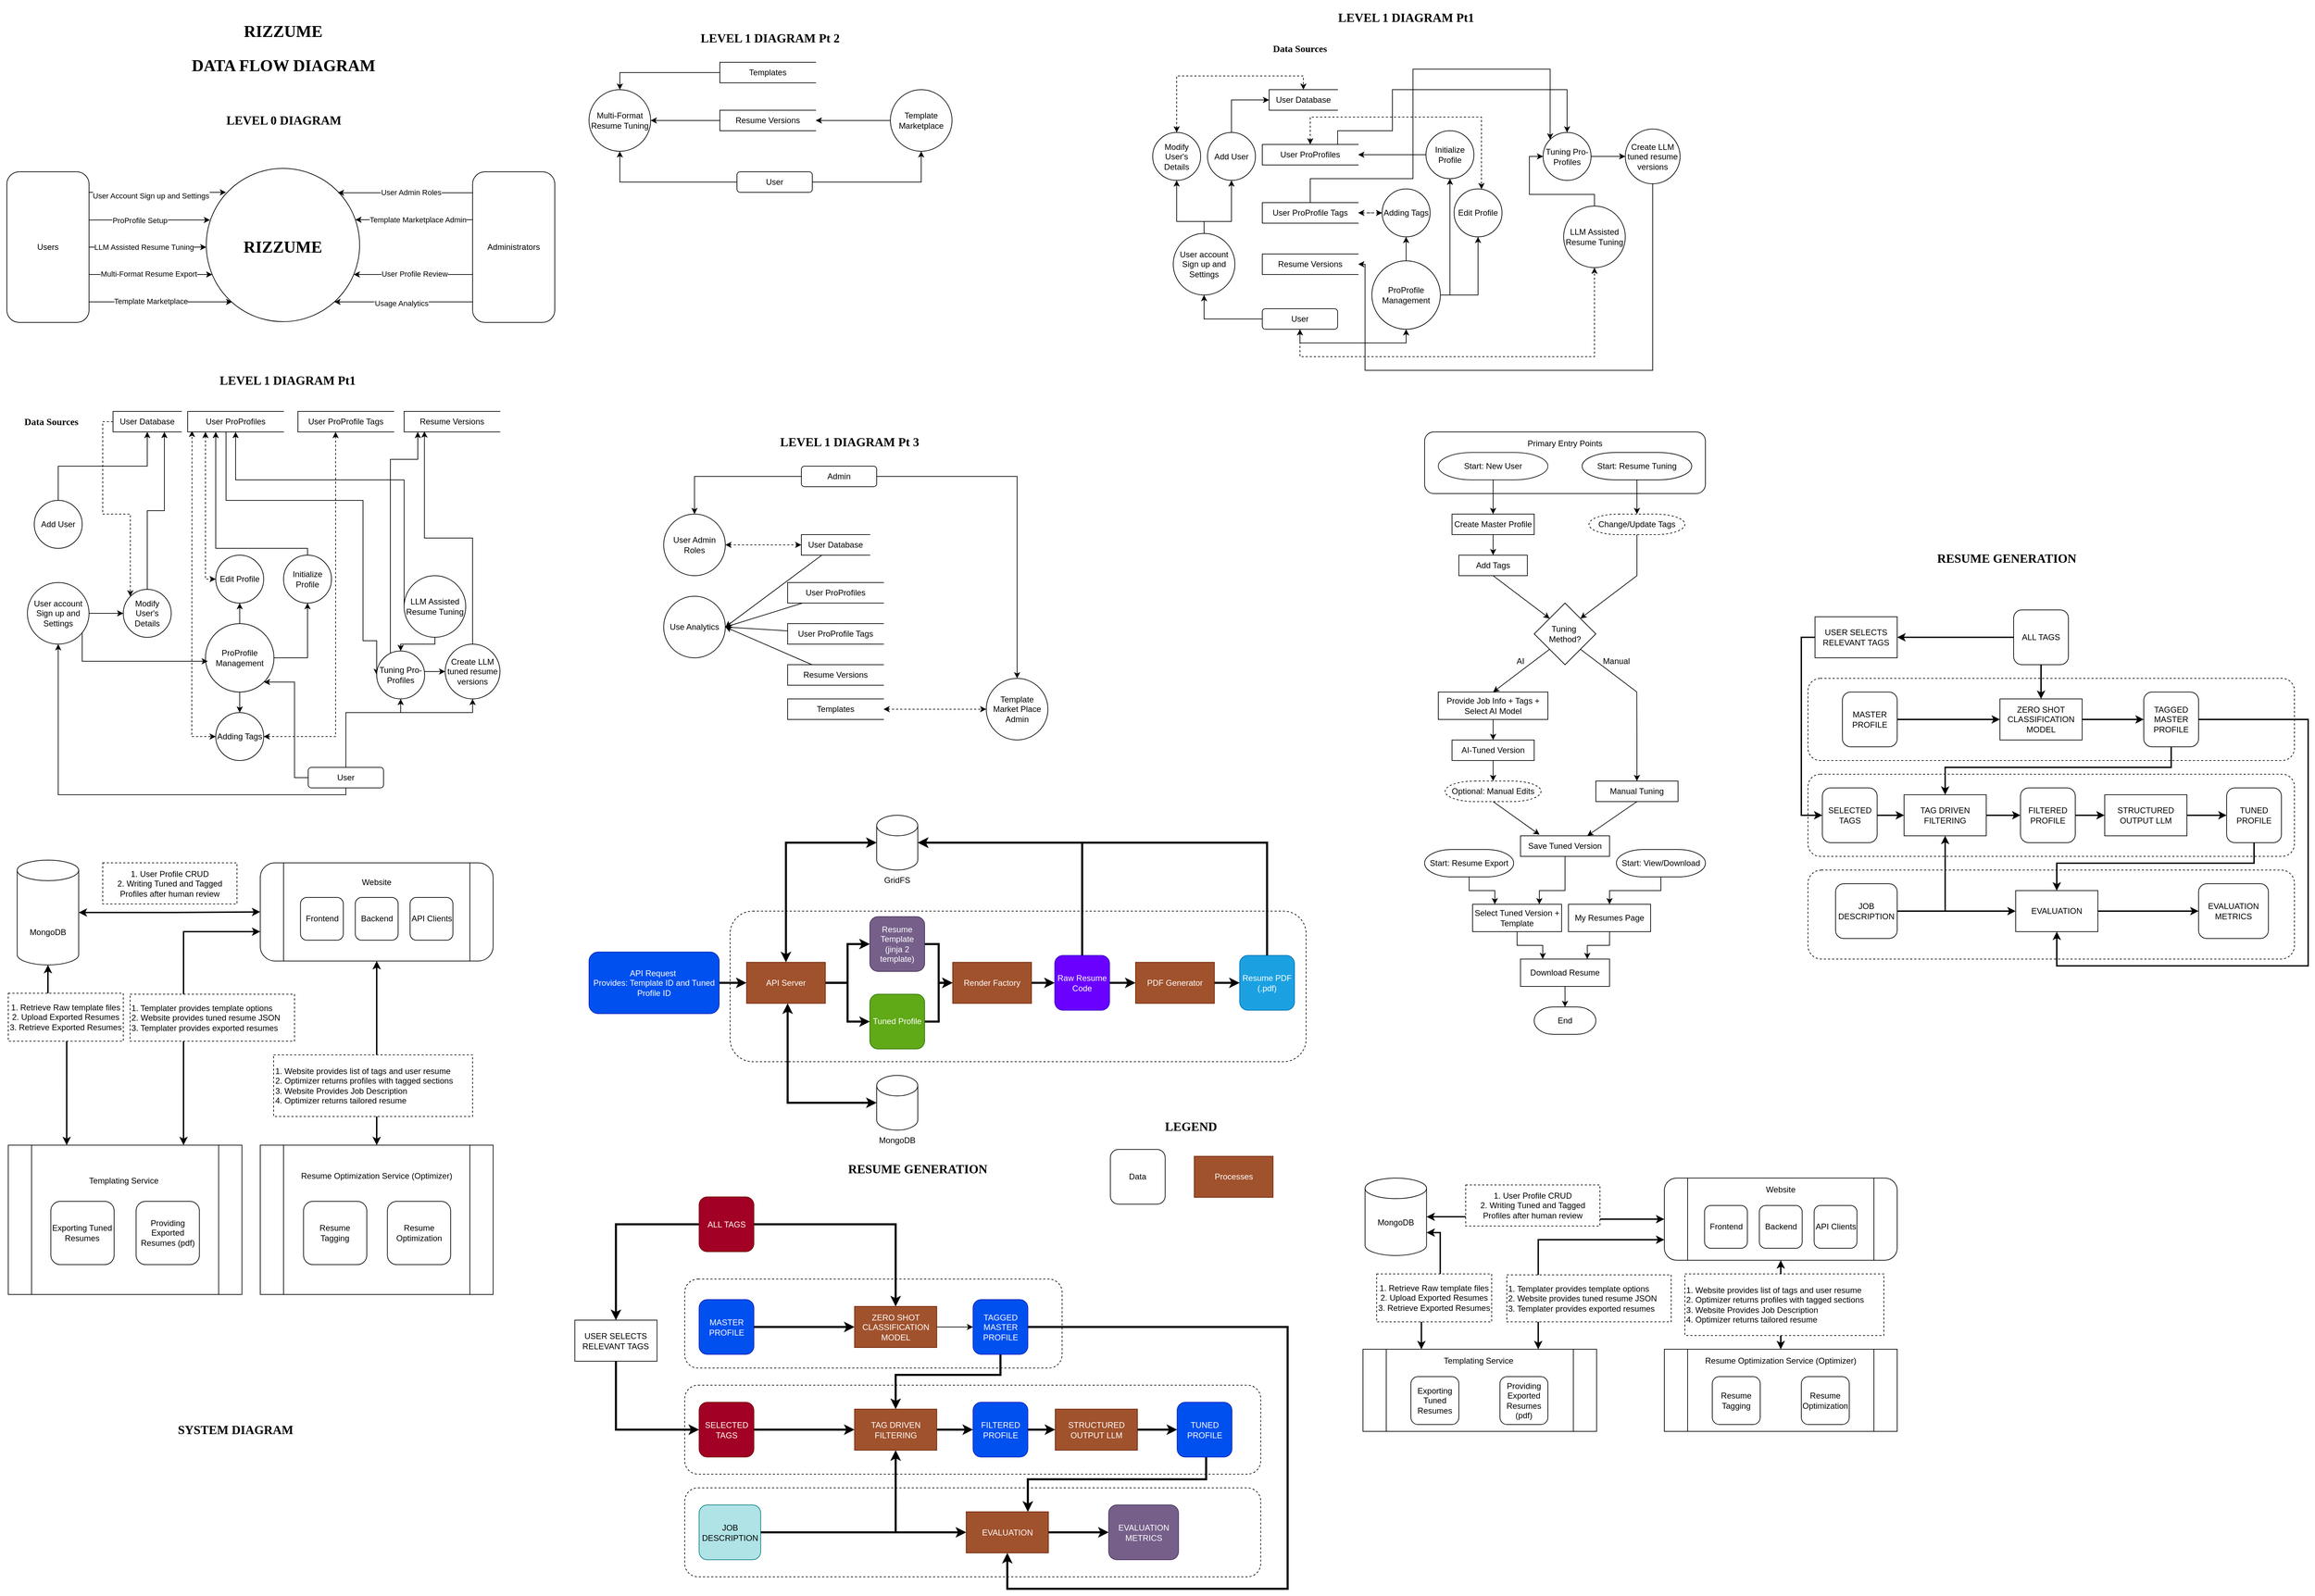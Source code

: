 <mxfile version="27.0.5">
  <diagram name="Page-1" id="mKPKOX54xG1sVrPRqSOk">
    <mxGraphModel dx="1783" dy="971" grid="1" gridSize="10" guides="0" tooltips="1" connect="1" arrows="1" fold="1" page="1" pageScale="1" pageWidth="583" pageHeight="827" background="none" math="0" shadow="0">
      <root>
        <mxCell id="0" />
        <mxCell id="1" parent="0" />
        <mxCell id="VwGcPwCTYt6ksUncTdiN-137" style="edgeStyle=orthogonalEdgeStyle;rounded=0;orthogonalLoop=1;jettySize=auto;html=1;exitX=0;exitY=0.75;exitDx=0;exitDy=0;entryX=0.75;entryY=0;entryDx=0;entryDy=0;strokeWidth=2;startArrow=classic;startFill=1;" parent="1" source="VwGcPwCTYt6ksUncTdiN-114" target="VwGcPwCTYt6ksUncTdiN-117" edge="1">
          <mxGeometry relative="1" as="geometry" />
        </mxCell>
        <mxCell id="VwGcPwCTYt6ksUncTdiN-138" style="edgeStyle=orthogonalEdgeStyle;rounded=0;orthogonalLoop=1;jettySize=auto;html=1;exitX=1;exitY=0.75;exitDx=0;exitDy=0;entryX=0.25;entryY=0;entryDx=0;entryDy=0;strokeWidth=2;startArrow=classic;startFill=1;" parent="1" source="VwGcPwCTYt6ksUncTdiN-120" target="VwGcPwCTYt6ksUncTdiN-117" edge="1">
          <mxGeometry relative="1" as="geometry" />
        </mxCell>
        <mxCell id="VwGcPwCTYt6ksUncTdiN-129" style="edgeStyle=orthogonalEdgeStyle;rounded=0;orthogonalLoop=1;jettySize=auto;html=1;fillColor=none;fontColor=light-dark(#000000,#000000);strokeColor=light-dark(#000000,#000000);startArrow=classic;startFill=1;strokeWidth=2;" parent="1" source="VwGcPwCTYt6ksUncTdiN-119" target="VwGcPwCTYt6ksUncTdiN-114" edge="1">
          <mxGeometry relative="1" as="geometry">
            <mxPoint x="2363.73" y="1757.349" as="targetPoint" />
          </mxGeometry>
        </mxCell>
        <mxCell id="VwGcPwCTYt6ksUncTdiN-9" style="edgeStyle=orthogonalEdgeStyle;rounded=0;orthogonalLoop=1;jettySize=auto;html=1;exitX=0.75;exitY=0;exitDx=0;exitDy=0;entryX=0;entryY=0.701;entryDx=0;entryDy=0;entryPerimeter=0;startArrow=classic;startFill=1;strokeWidth=2;" parent="1" source="g8SQIHmQ-4bvyFIWQ4J3-5" target="VwGcPwCTYt6ksUncTdiN-1" edge="1">
          <mxGeometry relative="1" as="geometry" />
        </mxCell>
        <mxCell id="VwGcPwCTYt6ksUncTdiN-11" style="edgeStyle=orthogonalEdgeStyle;rounded=0;orthogonalLoop=1;jettySize=auto;html=1;exitX=0.5;exitY=1;exitDx=0;exitDy=0;exitPerimeter=0;entryX=0.25;entryY=0;entryDx=0;entryDy=0;startArrow=classic;startFill=1;strokeWidth=2;" parent="1" source="g8SQIHmQ-4bvyFIWQ4J3-2" target="g8SQIHmQ-4bvyFIWQ4J3-5" edge="1">
          <mxGeometry relative="1" as="geometry">
            <Array as="points">
              <mxPoint x="70" y="1490" />
              <mxPoint x="97" y="1490" />
            </Array>
          </mxGeometry>
        </mxCell>
        <mxCell id="VwGcPwCTYt6ksUncTdiN-1" value="Website&lt;br&gt;&lt;div&gt;&lt;span style=&quot;color: rgba(0, 0, 0, 0); font-family: monospace; font-size: 0px; text-align: start; text-wrap-mode: nowrap;&quot;&gt;%3CmxGraphModel%3E%3Croot%3E%3CmxCell%20id%3D%220%22%2F%3E%3CmxCell%20id%3D%221%22%20parent%3D%220%22%2F%3E%3CmxCell%20id%3D%222%22%20value%3D%22Frontend%22%20style%3D%22whiteSpace%3Dwrap%3Bhtml%3D1%3Baspect%3Dfixed%3BfillColor%3Dnone%3BfontColor%3Dlight-dark(%23000000%2C%23000000)%3BstrokeColor%3Dlight-dark(%23000000%2C%23000000)%3B%22%20vertex%3D%221%22%20parent%3D%221%22%3E%3CmxGeometry%20x%3D%22470.9%22%20y%3D%221304.38%22%20width%3D%2262.53%22%20height%3D%2262.53%22%20as%3D%22geometry%22%2F%3E%3C%2FmxCell%3E%3CmxCell%20id%3D%223%22%20value%3D%22API%20Clients%22%20style%3D%22whiteSpace%3Dwrap%3Bhtml%3D1%3Baspect%3Dfixed%3BfillColor%3Dnone%3BfontColor%3Dlight-dark(%23000000%2C%23000000)%3BstrokeColor%3Dlight-dark(%23000000%2C%23000000)%3B%22%20vertex%3D%221%22%20parent%3D%221%22%3E%3CmxGeometry%20x%3D%22630.9%22%20y%3D%221304.38%22%20width%3D%2262.53%22%20height%3D%2262.53%22%20as%3D%22geometry%22%2F%3E%3C%2FmxCell%3E%3CmxCell%20id%3D%224%22%20value%3D%22Backend%22%20style%3D%22whiteSpace%3Dwrap%3Bhtml%3D1%3Baspect%3Dfixed%3BfillColor%3Dnone%3BfontColor%3Dlight-dark(%23000000%2C%23000000)%3BstrokeColor%3Dlight-dark(%23000000%2C%23000000)%3B%22%20vertex%3D%221%22%20parent%3D%221%22%3E%3CmxGeometry%20x%3D%22550.9%22%20y%3D%221304.38%22%20width%3D%2262.53%22%20height%3D%2262.53%22%20as%3D%22geometry%22%2F%3E%3C%2FmxCell%3E%3C%2Froot%3E%3C%2FmxGraphModel%3E&lt;/span&gt;&lt;/div&gt;&lt;div&gt;&lt;span style=&quot;color: rgba(0, 0, 0, 0); font-family: monospace; font-size: 0px; text-align: start; text-wrap-mode: nowrap;&quot;&gt;&lt;br&gt;&lt;/span&gt;&lt;/div&gt;&lt;div&gt;&lt;span style=&quot;color: rgba(0, 0, 0, 0); font-family: monospace; font-size: 0px; text-align: start; text-wrap-mode: nowrap;&quot;&gt;&lt;br&gt;&lt;/span&gt;&lt;/div&gt;&lt;div&gt;&lt;span style=&quot;color: rgba(0, 0, 0, 0); font-family: monospace; font-size: 0px; text-align: start; text-wrap-mode: nowrap;&quot;&gt;&lt;br&gt;&lt;/span&gt;&lt;/div&gt;&lt;div&gt;&lt;span style=&quot;color: rgba(0, 0, 0, 0); font-family: monospace; font-size: 0px; text-align: start; text-wrap-mode: nowrap;&quot;&gt;&lt;br&gt;&lt;/span&gt;&lt;/div&gt;&lt;div&gt;&lt;span style=&quot;color: rgba(0, 0, 0, 0); font-family: monospace; font-size: 0px; text-align: start; text-wrap-mode: nowrap;&quot;&gt;&lt;br&gt;&lt;/span&gt;&lt;/div&gt;" style="shape=process;whiteSpace=wrap;html=1;backgroundOutline=1;fillColor=none;rounded=1;shadow=0;glass=0;" parent="1" vertex="1">
          <mxGeometry x="380" y="1259.51" width="340" height="143.34" as="geometry" />
        </mxCell>
        <mxCell id="tH1lpr4riPxQRW5AE10u-115" value="" style="rounded=1;whiteSpace=wrap;html=1;dashed=1;" parent="1" vertex="1">
          <mxGeometry x="1066" y="1330" width="841" height="220" as="geometry" />
        </mxCell>
        <mxCell id="tH1lpr4riPxQRW5AE10u-113" value="" style="rounded=1;whiteSpace=wrap;html=1;dashed=1;" parent="1" vertex="1">
          <mxGeometry x="999.71" y="2172.5" width="841" height="130" as="geometry" />
        </mxCell>
        <mxCell id="tH1lpr4riPxQRW5AE10u-112" value="" style="rounded=1;whiteSpace=wrap;html=1;dashed=1;" parent="1" vertex="1">
          <mxGeometry x="999.71" y="2022.5" width="841" height="130" as="geometry" />
        </mxCell>
        <mxCell id="tH1lpr4riPxQRW5AE10u-111" value="" style="rounded=1;whiteSpace=wrap;html=1;dashed=1;" parent="1" vertex="1">
          <mxGeometry x="999.71" y="1867.5" width="551" height="130" as="geometry" />
        </mxCell>
        <mxCell id="oXPiVWxlWM9DNFQVzROF-1" value="&lt;h2&gt;LEVEL 0 DIAGRAM&lt;/h2&gt;" style="text;html=1;align=center;verticalAlign=middle;whiteSpace=wrap;rounded=0;fontFamily=Lucida Console;" parent="1" vertex="1">
          <mxGeometry x="308.5" y="160" width="211" height="30" as="geometry" />
        </mxCell>
        <mxCell id="oXPiVWxlWM9DNFQVzROF-2" value="&lt;h1&gt;RIZZUME&lt;/h1&gt;" style="text;html=1;align=center;verticalAlign=middle;whiteSpace=wrap;rounded=0;fontFamily=Lucida Console;" parent="1" vertex="1">
          <mxGeometry x="308" y="30" width="211" height="30" as="geometry" />
        </mxCell>
        <mxCell id="oXPiVWxlWM9DNFQVzROF-3" value="&lt;h1&gt;DATA FLOW DIAGRAM&lt;/h1&gt;" style="text;html=1;align=center;verticalAlign=middle;whiteSpace=wrap;rounded=0;fontFamily=Lucida Console;" parent="1" vertex="1">
          <mxGeometry x="278" y="80" width="272" height="30" as="geometry" />
        </mxCell>
        <mxCell id="oXPiVWxlWM9DNFQVzROF-6" value="" style="group" parent="1" vertex="1" connectable="0">
          <mxGeometry x="300" y="245" width="250" height="230" as="geometry" />
        </mxCell>
        <mxCell id="oXPiVWxlWM9DNFQVzROF-5" value="" style="ellipse;whiteSpace=wrap;html=1;aspect=fixed;" parent="oXPiVWxlWM9DNFQVzROF-6" vertex="1">
          <mxGeometry x="1.185" width="223.886" height="223.886" as="geometry" />
        </mxCell>
        <mxCell id="oXPiVWxlWM9DNFQVzROF-4" value="&lt;h1&gt;RIZZUME&lt;/h1&gt;" style="text;html=1;align=center;verticalAlign=middle;whiteSpace=wrap;rounded=0;fontFamily=Lucida Console;" parent="oXPiVWxlWM9DNFQVzROF-6" vertex="1">
          <mxGeometry x="57.19" y="98.57" width="111.87" height="32.86" as="geometry" />
        </mxCell>
        <mxCell id="oXPiVWxlWM9DNFQVzROF-27" style="edgeStyle=orthogonalEdgeStyle;rounded=0;orthogonalLoop=1;jettySize=auto;html=1;" parent="1" source="oXPiVWxlWM9DNFQVzROF-7" edge="1">
          <mxGeometry relative="1" as="geometry">
            <mxPoint x="310" y="400" as="targetPoint" />
            <Array as="points">
              <mxPoint x="130" y="400" />
              <mxPoint x="130" y="400" />
            </Array>
          </mxGeometry>
        </mxCell>
        <mxCell id="oXPiVWxlWM9DNFQVzROF-48" value="Multi-Format Resume Export" style="edgeLabel;html=1;align=center;verticalAlign=middle;resizable=0;points=[];" parent="oXPiVWxlWM9DNFQVzROF-27" vertex="1" connectable="0">
          <mxGeometry x="-0.034" y="1" relative="1" as="geometry">
            <mxPoint as="offset" />
          </mxGeometry>
        </mxCell>
        <mxCell id="oXPiVWxlWM9DNFQVzROF-32" style="edgeStyle=orthogonalEdgeStyle;rounded=0;orthogonalLoop=1;jettySize=auto;html=1;" parent="1" source="oXPiVWxlWM9DNFQVzROF-7" target="oXPiVWxlWM9DNFQVzROF-5" edge="1">
          <mxGeometry relative="1" as="geometry">
            <Array as="points">
              <mxPoint x="260" y="360" />
              <mxPoint x="260" y="360" />
            </Array>
          </mxGeometry>
        </mxCell>
        <mxCell id="oXPiVWxlWM9DNFQVzROF-47" value="LLM Assisted Resume Tuning" style="edgeLabel;html=1;align=center;verticalAlign=middle;resizable=0;points=[];" parent="oXPiVWxlWM9DNFQVzROF-32" vertex="1" connectable="0">
          <mxGeometry x="-0.212" y="-1" relative="1" as="geometry">
            <mxPoint x="12" y="-1" as="offset" />
          </mxGeometry>
        </mxCell>
        <mxCell id="oXPiVWxlWM9DNFQVzROF-34" style="edgeStyle=orthogonalEdgeStyle;rounded=0;orthogonalLoop=1;jettySize=auto;html=1;entryX=0.024;entryY=0.337;entryDx=0;entryDy=0;entryPerimeter=0;" parent="1" source="oXPiVWxlWM9DNFQVzROF-7" target="oXPiVWxlWM9DNFQVzROF-5" edge="1">
          <mxGeometry relative="1" as="geometry">
            <mxPoint x="300" y="360" as="targetPoint" />
            <Array as="points">
              <mxPoint x="307" y="320" />
            </Array>
          </mxGeometry>
        </mxCell>
        <mxCell id="oXPiVWxlWM9DNFQVzROF-46" value="ProProfile Setup" style="edgeLabel;html=1;align=center;verticalAlign=middle;resizable=0;points=[];" parent="oXPiVWxlWM9DNFQVzROF-34" vertex="1" connectable="0">
          <mxGeometry x="-0.163" relative="1" as="geometry">
            <mxPoint as="offset" />
          </mxGeometry>
        </mxCell>
        <mxCell id="oXPiVWxlWM9DNFQVzROF-35" style="edgeStyle=orthogonalEdgeStyle;rounded=0;orthogonalLoop=1;jettySize=auto;html=1;" parent="1" source="oXPiVWxlWM9DNFQVzROF-7" edge="1">
          <mxGeometry relative="1" as="geometry">
            <mxPoint x="330" y="280" as="targetPoint" />
            <Array as="points">
              <mxPoint x="130" y="280" />
              <mxPoint x="130" y="280" />
            </Array>
          </mxGeometry>
        </mxCell>
        <mxCell id="oXPiVWxlWM9DNFQVzROF-45" value="&lt;div&gt;&lt;br&gt;&lt;/div&gt;User Account Sign up and Settings" style="edgeLabel;html=1;align=center;verticalAlign=middle;resizable=0;points=[];" parent="oXPiVWxlWM9DNFQVzROF-35" vertex="1" connectable="0">
          <mxGeometry x="-0.313" y="2" relative="1" as="geometry">
            <mxPoint x="21" as="offset" />
          </mxGeometry>
        </mxCell>
        <mxCell id="oXPiVWxlWM9DNFQVzROF-7" value="Users" style="rounded=1;whiteSpace=wrap;html=1;" parent="1" vertex="1">
          <mxGeometry x="10" y="250" width="120" height="220" as="geometry" />
        </mxCell>
        <mxCell id="oXPiVWxlWM9DNFQVzROF-37" style="edgeStyle=orthogonalEdgeStyle;rounded=0;orthogonalLoop=1;jettySize=auto;html=1;" parent="1" source="oXPiVWxlWM9DNFQVzROF-8" target="oXPiVWxlWM9DNFQVzROF-5" edge="1">
          <mxGeometry relative="1" as="geometry">
            <Array as="points">
              <mxPoint x="610" y="440" />
              <mxPoint x="610" y="440" />
            </Array>
          </mxGeometry>
        </mxCell>
        <mxCell id="oXPiVWxlWM9DNFQVzROF-52" value="Usage Analytics" style="edgeLabel;html=1;align=center;verticalAlign=middle;resizable=0;points=[];" parent="oXPiVWxlWM9DNFQVzROF-37" vertex="1" connectable="0">
          <mxGeometry x="0.029" y="2" relative="1" as="geometry">
            <mxPoint as="offset" />
          </mxGeometry>
        </mxCell>
        <mxCell id="oXPiVWxlWM9DNFQVzROF-38" style="edgeStyle=orthogonalEdgeStyle;rounded=0;orthogonalLoop=1;jettySize=auto;html=1;" parent="1" source="oXPiVWxlWM9DNFQVzROF-8" target="oXPiVWxlWM9DNFQVzROF-5" edge="1">
          <mxGeometry relative="1" as="geometry">
            <Array as="points">
              <mxPoint x="580" y="320" />
              <mxPoint x="580" y="320" />
            </Array>
          </mxGeometry>
        </mxCell>
        <mxCell id="oXPiVWxlWM9DNFQVzROF-51" value="Template Marketplace Admin" style="edgeLabel;html=1;align=center;verticalAlign=middle;resizable=0;points=[];" parent="oXPiVWxlWM9DNFQVzROF-38" vertex="1" connectable="0">
          <mxGeometry x="0.086" relative="1" as="geometry">
            <mxPoint x="13" as="offset" />
          </mxGeometry>
        </mxCell>
        <mxCell id="oXPiVWxlWM9DNFQVzROF-39" style="edgeStyle=orthogonalEdgeStyle;rounded=0;orthogonalLoop=1;jettySize=auto;html=1;" parent="1" source="oXPiVWxlWM9DNFQVzROF-8" target="oXPiVWxlWM9DNFQVzROF-5" edge="1">
          <mxGeometry relative="1" as="geometry">
            <Array as="points">
              <mxPoint x="580" y="400" />
              <mxPoint x="580" y="400" />
            </Array>
          </mxGeometry>
        </mxCell>
        <mxCell id="oXPiVWxlWM9DNFQVzROF-53" value="User Profile Review" style="edgeLabel;html=1;align=center;verticalAlign=middle;resizable=0;points=[];" parent="oXPiVWxlWM9DNFQVzROF-39" vertex="1" connectable="0">
          <mxGeometry x="-0.022" y="-1" relative="1" as="geometry">
            <mxPoint as="offset" />
          </mxGeometry>
        </mxCell>
        <mxCell id="oXPiVWxlWM9DNFQVzROF-42" style="edgeStyle=orthogonalEdgeStyle;rounded=0;orthogonalLoop=1;jettySize=auto;html=1;entryX=0.858;entryY=0.159;entryDx=0;entryDy=0;entryPerimeter=0;" parent="1" source="oXPiVWxlWM9DNFQVzROF-8" target="oXPiVWxlWM9DNFQVzROF-5" edge="1">
          <mxGeometry relative="1" as="geometry">
            <Array as="points">
              <mxPoint x="583" y="281" />
            </Array>
          </mxGeometry>
        </mxCell>
        <mxCell id="oXPiVWxlWM9DNFQVzROF-50" value="User Admin Roles" style="edgeLabel;html=1;align=center;verticalAlign=middle;resizable=0;points=[];" parent="oXPiVWxlWM9DNFQVzROF-42" vertex="1" connectable="0">
          <mxGeometry x="-0.086" y="-1" relative="1" as="geometry">
            <mxPoint as="offset" />
          </mxGeometry>
        </mxCell>
        <mxCell id="oXPiVWxlWM9DNFQVzROF-8" value="Administrators" style="rounded=1;whiteSpace=wrap;html=1;" parent="1" vertex="1">
          <mxGeometry x="690" y="250" width="120" height="220" as="geometry" />
        </mxCell>
        <mxCell id="oXPiVWxlWM9DNFQVzROF-44" style="edgeStyle=orthogonalEdgeStyle;rounded=0;orthogonalLoop=1;jettySize=auto;html=1;entryX=0.169;entryY=0.871;entryDx=0;entryDy=0;entryPerimeter=0;" parent="1" source="oXPiVWxlWM9DNFQVzROF-7" target="oXPiVWxlWM9DNFQVzROF-5" edge="1">
          <mxGeometry relative="1" as="geometry">
            <Array as="points">
              <mxPoint x="130" y="440" />
              <mxPoint x="130" y="440" />
            </Array>
          </mxGeometry>
        </mxCell>
        <mxCell id="oXPiVWxlWM9DNFQVzROF-49" value="Template Marketplace" style="edgeLabel;html=1;align=center;verticalAlign=middle;resizable=0;points=[];" parent="oXPiVWxlWM9DNFQVzROF-44" vertex="1" connectable="0">
          <mxGeometry x="-0.146" y="1" relative="1" as="geometry">
            <mxPoint as="offset" />
          </mxGeometry>
        </mxCell>
        <mxCell id="oXPiVWxlWM9DNFQVzROF-54" value="&lt;h2&gt;LEVEL 1 DIAGRAM Pt1&lt;/h2&gt;" style="text;html=1;align=center;verticalAlign=middle;whiteSpace=wrap;rounded=0;fontFamily=Lucida Console;" parent="1" vertex="1">
          <mxGeometry x="300" y="540" width="240" height="30" as="geometry" />
        </mxCell>
        <mxCell id="iDiEvsZZlQ8KxW4KMv1J-35" style="edgeStyle=orthogonalEdgeStyle;rounded=0;orthogonalLoop=1;jettySize=auto;html=1;entryX=0;entryY=0;entryDx=0;entryDy=0;dashed=1;" parent="1" source="iDiEvsZZlQ8KxW4KMv1J-4" target="iDiEvsZZlQ8KxW4KMv1J-31" edge="1">
          <mxGeometry relative="1" as="geometry">
            <Array as="points">
              <mxPoint x="150" y="615" />
              <mxPoint x="150" y="750" />
              <mxPoint x="190" y="750" />
            </Array>
          </mxGeometry>
        </mxCell>
        <mxCell id="iDiEvsZZlQ8KxW4KMv1J-4" value="User Database" style="html=1;dashed=0;whiteSpace=wrap;shape=partialRectangle;right=0;" parent="1" vertex="1">
          <mxGeometry x="165" y="600" width="100" height="30" as="geometry" />
        </mxCell>
        <mxCell id="iDiEvsZZlQ8KxW4KMv1J-45" style="edgeStyle=orthogonalEdgeStyle;rounded=0;orthogonalLoop=1;jettySize=auto;html=1;startArrow=classic;startFill=1;dashed=1;" parent="1" source="iDiEvsZZlQ8KxW4KMv1J-5" target="iDiEvsZZlQ8KxW4KMv1J-41" edge="1">
          <mxGeometry relative="1" as="geometry">
            <Array as="points">
              <mxPoint x="300" y="845" />
            </Array>
          </mxGeometry>
        </mxCell>
        <mxCell id="iDiEvsZZlQ8KxW4KMv1J-52" style="edgeStyle=orthogonalEdgeStyle;rounded=0;orthogonalLoop=1;jettySize=auto;html=1;entryX=0;entryY=0.5;entryDx=0;entryDy=0;dashed=1;exitX=0.046;exitY=0.946;exitDx=0;exitDy=0;exitPerimeter=0;startArrow=classic;startFill=1;" parent="1" source="iDiEvsZZlQ8KxW4KMv1J-5" target="iDiEvsZZlQ8KxW4KMv1J-49" edge="1">
          <mxGeometry relative="1" as="geometry">
            <mxPoint x="299.68" y="630.0" as="sourcePoint" />
            <mxPoint x="325" y="1073.8" as="targetPoint" />
            <Array as="points">
              <mxPoint x="280" y="630" />
              <mxPoint x="280" y="1075" />
            </Array>
          </mxGeometry>
        </mxCell>
        <mxCell id="iDiEvsZZlQ8KxW4KMv1J-62" style="edgeStyle=orthogonalEdgeStyle;rounded=0;orthogonalLoop=1;jettySize=auto;html=1;entryX=0;entryY=0.5;entryDx=0;entryDy=0;startArrow=none;startFill=0;" parent="1" source="iDiEvsZZlQ8KxW4KMv1J-5" target="iDiEvsZZlQ8KxW4KMv1J-54" edge="1">
          <mxGeometry relative="1" as="geometry">
            <Array as="points">
              <mxPoint x="330" y="730" />
              <mxPoint x="530" y="730" />
              <mxPoint x="530" y="935" />
            </Array>
          </mxGeometry>
        </mxCell>
        <mxCell id="iDiEvsZZlQ8KxW4KMv1J-5" value="User ProProfiles" style="html=1;dashed=0;whiteSpace=wrap;shape=partialRectangle;right=0;" parent="1" vertex="1">
          <mxGeometry x="274" y="600" width="140" height="30" as="geometry" />
        </mxCell>
        <mxCell id="iDiEvsZZlQ8KxW4KMv1J-6" value="Resume Versions" style="html=1;dashed=0;whiteSpace=wrap;shape=partialRectangle;right=0;" parent="1" vertex="1">
          <mxGeometry x="590" y="600" width="140" height="30" as="geometry" />
        </mxCell>
        <mxCell id="iDiEvsZZlQ8KxW4KMv1J-83" style="edgeStyle=orthogonalEdgeStyle;rounded=0;orthogonalLoop=1;jettySize=auto;html=1;entryX=0.5;entryY=0;entryDx=0;entryDy=0;" parent="1" source="iDiEvsZZlQ8KxW4KMv1J-7" target="iDiEvsZZlQ8KxW4KMv1J-12" edge="1">
          <mxGeometry relative="1" as="geometry" />
        </mxCell>
        <mxCell id="iDiEvsZZlQ8KxW4KMv1J-7" value="Templates" style="html=1;dashed=0;whiteSpace=wrap;shape=partialRectangle;right=0;" parent="1" vertex="1">
          <mxGeometry x="1051" y="90" width="140" height="30" as="geometry" />
        </mxCell>
        <mxCell id="iDiEvsZZlQ8KxW4KMv1J-8" value="&lt;h3&gt;&lt;font face=&quot;Lucida Console&quot;&gt;Data Sources&lt;/font&gt;&lt;/h3&gt;" style="text;html=1;align=center;verticalAlign=middle;whiteSpace=wrap;rounded=0;" parent="1" vertex="1">
          <mxGeometry y="585" width="150" height="60" as="geometry" />
        </mxCell>
        <mxCell id="iDiEvsZZlQ8KxW4KMv1J-34" style="edgeStyle=orthogonalEdgeStyle;rounded=0;orthogonalLoop=1;jettySize=auto;html=1;entryX=0;entryY=0.5;entryDx=0;entryDy=0;" parent="1" source="iDiEvsZZlQ8KxW4KMv1J-9" target="iDiEvsZZlQ8KxW4KMv1J-31" edge="1">
          <mxGeometry relative="1" as="geometry" />
        </mxCell>
        <mxCell id="iDiEvsZZlQ8KxW4KMv1J-9" value="User account Sign up and Settings" style="ellipse;whiteSpace=wrap;html=1;aspect=fixed;" parent="1" vertex="1">
          <mxGeometry x="40" y="850" width="90" height="90" as="geometry" />
        </mxCell>
        <mxCell id="iDiEvsZZlQ8KxW4KMv1J-43" style="edgeStyle=orthogonalEdgeStyle;rounded=0;orthogonalLoop=1;jettySize=auto;html=1;entryX=0.5;entryY=1;entryDx=0;entryDy=0;" parent="1" source="iDiEvsZZlQ8KxW4KMv1J-10" target="iDiEvsZZlQ8KxW4KMv1J-41" edge="1">
          <mxGeometry relative="1" as="geometry" />
        </mxCell>
        <mxCell id="iDiEvsZZlQ8KxW4KMv1J-44" style="edgeStyle=orthogonalEdgeStyle;rounded=0;orthogonalLoop=1;jettySize=auto;html=1;entryX=0.5;entryY=1;entryDx=0;entryDy=0;" parent="1" source="iDiEvsZZlQ8KxW4KMv1J-10" target="iDiEvsZZlQ8KxW4KMv1J-42" edge="1">
          <mxGeometry relative="1" as="geometry" />
        </mxCell>
        <mxCell id="iDiEvsZZlQ8KxW4KMv1J-50" style="edgeStyle=orthogonalEdgeStyle;rounded=0;orthogonalLoop=1;jettySize=auto;html=1;entryX=0.5;entryY=0;entryDx=0;entryDy=0;" parent="1" source="iDiEvsZZlQ8KxW4KMv1J-10" target="iDiEvsZZlQ8KxW4KMv1J-49" edge="1">
          <mxGeometry relative="1" as="geometry" />
        </mxCell>
        <mxCell id="iDiEvsZZlQ8KxW4KMv1J-10" value="ProProfile Management" style="ellipse;whiteSpace=wrap;html=1;aspect=fixed;" parent="1" vertex="1">
          <mxGeometry x="300" y="910" width="100" height="100" as="geometry" />
        </mxCell>
        <mxCell id="iDiEvsZZlQ8KxW4KMv1J-60" style="edgeStyle=orthogonalEdgeStyle;rounded=0;orthogonalLoop=1;jettySize=auto;html=1;" parent="1" source="iDiEvsZZlQ8KxW4KMv1J-11" target="iDiEvsZZlQ8KxW4KMv1J-54" edge="1">
          <mxGeometry relative="1" as="geometry">
            <Array as="points">
              <mxPoint x="635" y="940" />
              <mxPoint x="585" y="940" />
            </Array>
          </mxGeometry>
        </mxCell>
        <mxCell id="iDiEvsZZlQ8KxW4KMv1J-11" value="LLM Assisted Resume Tuning" style="ellipse;whiteSpace=wrap;html=1;aspect=fixed;" parent="1" vertex="1">
          <mxGeometry x="590" y="840" width="90" height="90" as="geometry" />
        </mxCell>
        <mxCell id="iDiEvsZZlQ8KxW4KMv1J-12" value="Multi-Format Resume Tuning" style="ellipse;whiteSpace=wrap;html=1;aspect=fixed;" parent="1" vertex="1">
          <mxGeometry x="860" y="130" width="90" height="90" as="geometry" />
        </mxCell>
        <mxCell id="iDiEvsZZlQ8KxW4KMv1J-13" value="Template Marketplace" style="ellipse;whiteSpace=wrap;html=1;aspect=fixed;" parent="1" vertex="1">
          <mxGeometry x="1300" y="130" width="90" height="90" as="geometry" />
        </mxCell>
        <mxCell id="iDiEvsZZlQ8KxW4KMv1J-29" style="edgeStyle=orthogonalEdgeStyle;rounded=0;orthogonalLoop=1;jettySize=auto;html=1;entryX=0.5;entryY=1;entryDx=0;entryDy=0;" parent="1" source="iDiEvsZZlQ8KxW4KMv1J-14" target="iDiEvsZZlQ8KxW4KMv1J-9" edge="1">
          <mxGeometry relative="1" as="geometry">
            <Array as="points">
              <mxPoint x="505" y="1160" />
              <mxPoint x="85" y="1160" />
            </Array>
          </mxGeometry>
        </mxCell>
        <mxCell id="iDiEvsZZlQ8KxW4KMv1J-56" style="edgeStyle=orthogonalEdgeStyle;rounded=0;orthogonalLoop=1;jettySize=auto;html=1;entryX=1;entryY=1;entryDx=0;entryDy=0;" parent="1" source="iDiEvsZZlQ8KxW4KMv1J-14" target="iDiEvsZZlQ8KxW4KMv1J-10" edge="1">
          <mxGeometry relative="1" as="geometry">
            <Array as="points">
              <mxPoint x="430" y="1135" />
              <mxPoint x="430" y="995" />
            </Array>
          </mxGeometry>
        </mxCell>
        <mxCell id="iDiEvsZZlQ8KxW4KMv1J-57" style="edgeStyle=orthogonalEdgeStyle;rounded=0;orthogonalLoop=1;jettySize=auto;html=1;entryX=0.5;entryY=1;entryDx=0;entryDy=0;" parent="1" source="iDiEvsZZlQ8KxW4KMv1J-14" target="iDiEvsZZlQ8KxW4KMv1J-54" edge="1">
          <mxGeometry relative="1" as="geometry">
            <Array as="points">
              <mxPoint x="505" y="1040" />
              <mxPoint x="585" y="1040" />
            </Array>
          </mxGeometry>
        </mxCell>
        <mxCell id="iDiEvsZZlQ8KxW4KMv1J-58" style="edgeStyle=orthogonalEdgeStyle;rounded=0;orthogonalLoop=1;jettySize=auto;html=1;entryX=0.5;entryY=1;entryDx=0;entryDy=0;" parent="1" source="iDiEvsZZlQ8KxW4KMv1J-14" target="iDiEvsZZlQ8KxW4KMv1J-55" edge="1">
          <mxGeometry relative="1" as="geometry">
            <Array as="points">
              <mxPoint x="505" y="1040" />
              <mxPoint x="690" y="1040" />
            </Array>
          </mxGeometry>
        </mxCell>
        <mxCell id="iDiEvsZZlQ8KxW4KMv1J-14" value="User" style="rounded=1;whiteSpace=wrap;html=1;" parent="1" vertex="1">
          <mxGeometry x="450" y="1120" width="110" height="30" as="geometry" />
        </mxCell>
        <mxCell id="iDiEvsZZlQ8KxW4KMv1J-33" style="edgeStyle=orthogonalEdgeStyle;rounded=0;orthogonalLoop=1;jettySize=auto;html=1;" parent="1" source="iDiEvsZZlQ8KxW4KMv1J-30" target="iDiEvsZZlQ8KxW4KMv1J-4" edge="1">
          <mxGeometry relative="1" as="geometry">
            <Array as="points">
              <mxPoint x="85" y="680" />
              <mxPoint x="215" y="680" />
            </Array>
          </mxGeometry>
        </mxCell>
        <mxCell id="iDiEvsZZlQ8KxW4KMv1J-30" value="Add User" style="ellipse;whiteSpace=wrap;html=1;aspect=fixed;" parent="1" vertex="1">
          <mxGeometry x="50" y="730" width="70" height="70" as="geometry" />
        </mxCell>
        <mxCell id="iDiEvsZZlQ8KxW4KMv1J-36" style="edgeStyle=orthogonalEdgeStyle;rounded=0;orthogonalLoop=1;jettySize=auto;html=1;entryX=0.75;entryY=1;entryDx=0;entryDy=0;" parent="1" source="iDiEvsZZlQ8KxW4KMv1J-31" target="iDiEvsZZlQ8KxW4KMv1J-4" edge="1">
          <mxGeometry relative="1" as="geometry" />
        </mxCell>
        <mxCell id="iDiEvsZZlQ8KxW4KMv1J-31" value="Modify User&#39;s Details" style="ellipse;whiteSpace=wrap;html=1;aspect=fixed;" parent="1" vertex="1">
          <mxGeometry x="180" y="860" width="70" height="70" as="geometry" />
        </mxCell>
        <mxCell id="iDiEvsZZlQ8KxW4KMv1J-40" style="edgeStyle=orthogonalEdgeStyle;rounded=0;orthogonalLoop=1;jettySize=auto;html=1;entryX=0.034;entryY=0.55;entryDx=0;entryDy=0;entryPerimeter=0;" parent="1" source="iDiEvsZZlQ8KxW4KMv1J-9" target="iDiEvsZZlQ8KxW4KMv1J-10" edge="1">
          <mxGeometry relative="1" as="geometry">
            <Array as="points">
              <mxPoint x="120" y="965" />
            </Array>
          </mxGeometry>
        </mxCell>
        <mxCell id="iDiEvsZZlQ8KxW4KMv1J-41" value="Edit Profile" style="ellipse;whiteSpace=wrap;html=1;aspect=fixed;" parent="1" vertex="1">
          <mxGeometry x="315" y="810" width="70" height="70" as="geometry" />
        </mxCell>
        <mxCell id="iDiEvsZZlQ8KxW4KMv1J-42" value="Initialize Profile" style="ellipse;whiteSpace=wrap;html=1;aspect=fixed;" parent="1" vertex="1">
          <mxGeometry x="414" y="810" width="70" height="70" as="geometry" />
        </mxCell>
        <mxCell id="iDiEvsZZlQ8KxW4KMv1J-48" value="User ProProfile Tags" style="html=1;dashed=0;whiteSpace=wrap;shape=partialRectangle;right=0;" parent="1" vertex="1">
          <mxGeometry x="435" y="600" width="140" height="30" as="geometry" />
        </mxCell>
        <mxCell id="iDiEvsZZlQ8KxW4KMv1J-51" style="edgeStyle=orthogonalEdgeStyle;rounded=0;orthogonalLoop=1;jettySize=auto;html=1;startArrow=classic;startFill=1;endArrow=classic;endFill=1;dashed=1;" parent="1" source="iDiEvsZZlQ8KxW4KMv1J-49" target="iDiEvsZZlQ8KxW4KMv1J-48" edge="1">
          <mxGeometry relative="1" as="geometry">
            <Array as="points">
              <mxPoint x="490" y="1075" />
            </Array>
          </mxGeometry>
        </mxCell>
        <mxCell id="iDiEvsZZlQ8KxW4KMv1J-49" value="Adding Tags" style="ellipse;whiteSpace=wrap;html=1;aspect=fixed;" parent="1" vertex="1">
          <mxGeometry x="315" y="1040" width="70" height="70" as="geometry" />
        </mxCell>
        <mxCell id="iDiEvsZZlQ8KxW4KMv1J-68" style="edgeStyle=orthogonalEdgeStyle;rounded=0;orthogonalLoop=1;jettySize=auto;html=1;" parent="1" source="iDiEvsZZlQ8KxW4KMv1J-54" edge="1">
          <mxGeometry relative="1" as="geometry">
            <mxPoint x="610" y="630" as="targetPoint" />
            <Array as="points">
              <mxPoint x="570" y="670" />
              <mxPoint x="610" y="670" />
              <mxPoint x="610" y="630" />
            </Array>
          </mxGeometry>
        </mxCell>
        <mxCell id="iDiEvsZZlQ8KxW4KMv1J-71" style="edgeStyle=orthogonalEdgeStyle;rounded=0;orthogonalLoop=1;jettySize=auto;html=1;entryX=0;entryY=0.5;entryDx=0;entryDy=0;" parent="1" source="iDiEvsZZlQ8KxW4KMv1J-54" target="iDiEvsZZlQ8KxW4KMv1J-55" edge="1">
          <mxGeometry relative="1" as="geometry">
            <Array as="points">
              <mxPoint x="630" y="980" />
              <mxPoint x="630" y="980" />
            </Array>
          </mxGeometry>
        </mxCell>
        <mxCell id="iDiEvsZZlQ8KxW4KMv1J-54" value="Tuning Pro-Profiles" style="ellipse;whiteSpace=wrap;html=1;aspect=fixed;" parent="1" vertex="1">
          <mxGeometry x="550" y="950" width="70" height="70" as="geometry" />
        </mxCell>
        <mxCell id="iDiEvsZZlQ8KxW4KMv1J-55" value="Create LLM tuned resume versions" style="ellipse;whiteSpace=wrap;html=1;aspect=fixed;" parent="1" vertex="1">
          <mxGeometry x="650" y="940" width="80" height="80" as="geometry" />
        </mxCell>
        <mxCell id="iDiEvsZZlQ8KxW4KMv1J-59" style="edgeStyle=orthogonalEdgeStyle;rounded=0;orthogonalLoop=1;jettySize=auto;html=1;entryX=0.5;entryY=1;entryDx=0;entryDy=0;" parent="1" source="iDiEvsZZlQ8KxW4KMv1J-11" target="iDiEvsZZlQ8KxW4KMv1J-5" edge="1">
          <mxGeometry relative="1" as="geometry">
            <Array as="points">
              <mxPoint x="590" y="700" />
              <mxPoint x="344" y="700" />
            </Array>
          </mxGeometry>
        </mxCell>
        <mxCell id="iDiEvsZZlQ8KxW4KMv1J-64" style="edgeStyle=orthogonalEdgeStyle;rounded=0;orthogonalLoop=1;jettySize=auto;html=1;entryX=0.189;entryY=1.016;entryDx=0;entryDy=0;entryPerimeter=0;exitX=0.5;exitY=0;exitDx=0;exitDy=0;" parent="1" source="iDiEvsZZlQ8KxW4KMv1J-42" edge="1">
          <mxGeometry relative="1" as="geometry">
            <mxPoint x="463.54" y="809.52" as="sourcePoint" />
            <mxPoint x="315.0" y="630" as="targetPoint" />
            <Array as="points">
              <mxPoint x="449" y="800" />
              <mxPoint x="315" y="800" />
            </Array>
          </mxGeometry>
        </mxCell>
        <mxCell id="iDiEvsZZlQ8KxW4KMv1J-74" style="edgeStyle=orthogonalEdgeStyle;rounded=0;orthogonalLoop=1;jettySize=auto;html=1;entryX=0.212;entryY=0.976;entryDx=0;entryDy=0;entryPerimeter=0;" parent="1" source="iDiEvsZZlQ8KxW4KMv1J-55" target="iDiEvsZZlQ8KxW4KMv1J-6" edge="1">
          <mxGeometry relative="1" as="geometry" />
        </mxCell>
        <mxCell id="iDiEvsZZlQ8KxW4KMv1J-82" style="edgeStyle=orthogonalEdgeStyle;rounded=0;orthogonalLoop=1;jettySize=auto;html=1;exitX=0;exitY=0.5;exitDx=0;exitDy=0;" parent="1" source="iDiEvsZZlQ8KxW4KMv1J-78" target="iDiEvsZZlQ8KxW4KMv1J-12" edge="1">
          <mxGeometry relative="1" as="geometry" />
        </mxCell>
        <mxCell id="iDiEvsZZlQ8KxW4KMv1J-78" value="Resume Versions" style="html=1;dashed=0;whiteSpace=wrap;shape=partialRectangle;right=0;" parent="1" vertex="1">
          <mxGeometry x="1051" y="160" width="140" height="30" as="geometry" />
        </mxCell>
        <mxCell id="iDiEvsZZlQ8KxW4KMv1J-85" style="edgeStyle=orthogonalEdgeStyle;rounded=0;orthogonalLoop=1;jettySize=auto;html=1;entryX=0.5;entryY=1;entryDx=0;entryDy=0;" parent="1" source="iDiEvsZZlQ8KxW4KMv1J-80" target="iDiEvsZZlQ8KxW4KMv1J-13" edge="1">
          <mxGeometry relative="1" as="geometry" />
        </mxCell>
        <mxCell id="iDiEvsZZlQ8KxW4KMv1J-86" style="edgeStyle=orthogonalEdgeStyle;rounded=0;orthogonalLoop=1;jettySize=auto;html=1;" parent="1" source="iDiEvsZZlQ8KxW4KMv1J-80" target="iDiEvsZZlQ8KxW4KMv1J-12" edge="1">
          <mxGeometry relative="1" as="geometry" />
        </mxCell>
        <mxCell id="iDiEvsZZlQ8KxW4KMv1J-80" value="User" style="rounded=1;whiteSpace=wrap;html=1;" parent="1" vertex="1">
          <mxGeometry x="1076" y="250" width="110" height="30" as="geometry" />
        </mxCell>
        <mxCell id="iDiEvsZZlQ8KxW4KMv1J-84" style="edgeStyle=orthogonalEdgeStyle;rounded=0;orthogonalLoop=1;jettySize=auto;html=1;entryX=1;entryY=0.5;entryDx=0;entryDy=0;" parent="1" source="iDiEvsZZlQ8KxW4KMv1J-13" target="iDiEvsZZlQ8KxW4KMv1J-78" edge="1">
          <mxGeometry relative="1" as="geometry">
            <mxPoint x="1175" y="200" as="targetPoint" />
          </mxGeometry>
        </mxCell>
        <mxCell id="iDiEvsZZlQ8KxW4KMv1J-119" style="edgeStyle=orthogonalEdgeStyle;rounded=0;orthogonalLoop=1;jettySize=auto;html=1;entryX=0.5;entryY=0;entryDx=0;entryDy=0;" parent="1" source="iDiEvsZZlQ8KxW4KMv1J-88" target="iDiEvsZZlQ8KxW4KMv1J-94" edge="1">
          <mxGeometry relative="1" as="geometry" />
        </mxCell>
        <mxCell id="iDiEvsZZlQ8KxW4KMv1J-128" style="edgeStyle=orthogonalEdgeStyle;rounded=0;orthogonalLoop=1;jettySize=auto;html=1;entryX=0.5;entryY=0;entryDx=0;entryDy=0;" parent="1" source="iDiEvsZZlQ8KxW4KMv1J-88" target="iDiEvsZZlQ8KxW4KMv1J-97" edge="1">
          <mxGeometry relative="1" as="geometry" />
        </mxCell>
        <mxCell id="iDiEvsZZlQ8KxW4KMv1J-88" value="Admin" style="rounded=1;whiteSpace=wrap;html=1;" parent="1" vertex="1">
          <mxGeometry x="1170" y="680" width="110" height="30" as="geometry" />
        </mxCell>
        <mxCell id="iDiEvsZZlQ8KxW4KMv1J-124" style="rounded=0;orthogonalLoop=1;jettySize=auto;html=1;entryX=1;entryY=0.5;entryDx=0;entryDy=0;" parent="1" source="iDiEvsZZlQ8KxW4KMv1J-89" target="iDiEvsZZlQ8KxW4KMv1J-99" edge="1">
          <mxGeometry relative="1" as="geometry" />
        </mxCell>
        <mxCell id="iDiEvsZZlQ8KxW4KMv1J-89" value="User Database" style="html=1;dashed=0;whiteSpace=wrap;shape=partialRectangle;right=0;" parent="1" vertex="1">
          <mxGeometry x="1170" y="780" width="100" height="30" as="geometry" />
        </mxCell>
        <mxCell id="iDiEvsZZlQ8KxW4KMv1J-121" style="rounded=0;orthogonalLoop=1;jettySize=auto;html=1;entryX=1;entryY=0.5;entryDx=0;entryDy=0;" parent="1" source="iDiEvsZZlQ8KxW4KMv1J-90" target="iDiEvsZZlQ8KxW4KMv1J-99" edge="1">
          <mxGeometry relative="1" as="geometry" />
        </mxCell>
        <mxCell id="iDiEvsZZlQ8KxW4KMv1J-90" value="User ProProfiles" style="html=1;dashed=0;whiteSpace=wrap;shape=partialRectangle;right=0;" parent="1" vertex="1">
          <mxGeometry x="1150" y="850" width="140" height="30" as="geometry" />
        </mxCell>
        <mxCell id="iDiEvsZZlQ8KxW4KMv1J-123" style="rounded=0;orthogonalLoop=1;jettySize=auto;html=1;entryX=1;entryY=0.5;entryDx=0;entryDy=0;" parent="1" source="iDiEvsZZlQ8KxW4KMv1J-91" target="iDiEvsZZlQ8KxW4KMv1J-99" edge="1">
          <mxGeometry relative="1" as="geometry" />
        </mxCell>
        <mxCell id="iDiEvsZZlQ8KxW4KMv1J-91" value="Resume Versions" style="html=1;dashed=0;whiteSpace=wrap;shape=partialRectangle;right=0;" parent="1" vertex="1">
          <mxGeometry x="1150" y="970" width="140" height="30" as="geometry" />
        </mxCell>
        <mxCell id="iDiEvsZZlQ8KxW4KMv1J-122" style="rounded=0;orthogonalLoop=1;jettySize=auto;html=1;entryX=1;entryY=0.5;entryDx=0;entryDy=0;" parent="1" source="iDiEvsZZlQ8KxW4KMv1J-92" target="iDiEvsZZlQ8KxW4KMv1J-99" edge="1">
          <mxGeometry relative="1" as="geometry" />
        </mxCell>
        <mxCell id="iDiEvsZZlQ8KxW4KMv1J-92" value="User ProProfile Tags" style="html=1;dashed=0;whiteSpace=wrap;shape=partialRectangle;right=0;" parent="1" vertex="1">
          <mxGeometry x="1150" y="910" width="140" height="30" as="geometry" />
        </mxCell>
        <mxCell id="iDiEvsZZlQ8KxW4KMv1J-120" style="edgeStyle=orthogonalEdgeStyle;rounded=0;orthogonalLoop=1;jettySize=auto;html=1;entryX=0;entryY=0.5;entryDx=0;entryDy=0;startArrow=classic;startFill=1;dashed=1;" parent="1" source="iDiEvsZZlQ8KxW4KMv1J-94" target="iDiEvsZZlQ8KxW4KMv1J-89" edge="1">
          <mxGeometry relative="1" as="geometry" />
        </mxCell>
        <mxCell id="iDiEvsZZlQ8KxW4KMv1J-94" value="User Admin Roles" style="ellipse;whiteSpace=wrap;html=1;aspect=fixed;" parent="1" vertex="1">
          <mxGeometry x="969" y="750" width="90" height="90" as="geometry" />
        </mxCell>
        <mxCell id="iDiEvsZZlQ8KxW4KMv1J-97" value="Template Market Place Admin" style="ellipse;whiteSpace=wrap;html=1;aspect=fixed;" parent="1" vertex="1">
          <mxGeometry x="1440" y="990" width="90" height="90" as="geometry" />
        </mxCell>
        <mxCell id="iDiEvsZZlQ8KxW4KMv1J-99" value="Use Analytics" style="ellipse;whiteSpace=wrap;html=1;aspect=fixed;" parent="1" vertex="1">
          <mxGeometry x="969" y="870" width="90" height="90" as="geometry" />
        </mxCell>
        <mxCell id="iDiEvsZZlQ8KxW4KMv1J-114" value="&lt;h2&gt;LEVEL 1 DIAGRAM Pt 2&lt;/h2&gt;" style="text;html=1;align=center;verticalAlign=middle;whiteSpace=wrap;rounded=0;fontFamily=Lucida Console;" parent="1" vertex="1">
          <mxGeometry x="992" y="40" width="265" height="30" as="geometry" />
        </mxCell>
        <mxCell id="iDiEvsZZlQ8KxW4KMv1J-115" value="&lt;h2&gt;LEVEL 1 DIAGRAM Pt 3&lt;/h2&gt;" style="text;html=1;align=center;verticalAlign=middle;whiteSpace=wrap;rounded=0;fontFamily=Lucida Console;" parent="1" vertex="1">
          <mxGeometry x="1108" y="630" width="265" height="30" as="geometry" />
        </mxCell>
        <mxCell id="iDiEvsZZlQ8KxW4KMv1J-129" style="edgeStyle=orthogonalEdgeStyle;rounded=0;orthogonalLoop=1;jettySize=auto;html=1;dashed=1;startArrow=classic;startFill=1;" parent="1" source="iDiEvsZZlQ8KxW4KMv1J-125" target="iDiEvsZZlQ8KxW4KMv1J-97" edge="1">
          <mxGeometry relative="1" as="geometry" />
        </mxCell>
        <mxCell id="iDiEvsZZlQ8KxW4KMv1J-125" value="Templates" style="html=1;dashed=0;whiteSpace=wrap;shape=partialRectangle;right=0;" parent="1" vertex="1">
          <mxGeometry x="1150" y="1020" width="140" height="30" as="geometry" />
        </mxCell>
        <mxCell id="iDiEvsZZlQ8KxW4KMv1J-171" value="User Database" style="html=1;dashed=0;whiteSpace=wrap;shape=partialRectangle;right=0;" parent="1" vertex="1">
          <mxGeometry x="1853" y="130" width="100" height="30" as="geometry" />
        </mxCell>
        <mxCell id="iDiEvsZZlQ8KxW4KMv1J-199" style="edgeStyle=orthogonalEdgeStyle;rounded=0;orthogonalLoop=1;jettySize=auto;html=1;entryX=0;entryY=0.5;entryDx=0;entryDy=0;endArrow=none;endFill=0;startArrow=classic;startFill=1;" parent="1" source="iDiEvsZZlQ8KxW4KMv1J-172" target="iDiEvsZZlQ8KxW4KMv1J-187" edge="1">
          <mxGeometry relative="1" as="geometry" />
        </mxCell>
        <mxCell id="iDiEvsZZlQ8KxW4KMv1J-202" style="edgeStyle=orthogonalEdgeStyle;rounded=0;orthogonalLoop=1;jettySize=auto;html=1;dashed=1;startArrow=classic;startFill=1;" parent="1" source="iDiEvsZZlQ8KxW4KMv1J-172" target="iDiEvsZZlQ8KxW4KMv1J-186" edge="1">
          <mxGeometry relative="1" as="geometry">
            <Array as="points">
              <mxPoint x="1913" y="170" />
              <mxPoint x="2163" y="170" />
            </Array>
          </mxGeometry>
        </mxCell>
        <mxCell id="iDiEvsZZlQ8KxW4KMv1J-209" style="edgeStyle=orthogonalEdgeStyle;rounded=0;orthogonalLoop=1;jettySize=auto;html=1;" parent="1" source="iDiEvsZZlQ8KxW4KMv1J-172" target="iDiEvsZZlQ8KxW4KMv1J-205" edge="1">
          <mxGeometry relative="1" as="geometry">
            <Array as="points">
              <mxPoint x="1953" y="190" />
              <mxPoint x="2033" y="190" />
              <mxPoint x="2033" y="130" />
              <mxPoint x="2288" y="130" />
            </Array>
          </mxGeometry>
        </mxCell>
        <mxCell id="iDiEvsZZlQ8KxW4KMv1J-172" value="User ProProfiles" style="html=1;dashed=0;whiteSpace=wrap;shape=partialRectangle;right=0;" parent="1" vertex="1">
          <mxGeometry x="1843" y="210" width="140" height="30" as="geometry" />
        </mxCell>
        <mxCell id="iDiEvsZZlQ8KxW4KMv1J-173" value="Resume Versions" style="html=1;dashed=0;whiteSpace=wrap;shape=partialRectangle;right=0;" parent="1" vertex="1">
          <mxGeometry x="1843" y="370" width="140" height="30" as="geometry" />
        </mxCell>
        <mxCell id="iDiEvsZZlQ8KxW4KMv1J-198" value="" style="edgeStyle=orthogonalEdgeStyle;rounded=0;orthogonalLoop=1;jettySize=auto;html=1;dashed=1;startArrow=classic;startFill=1;" parent="1" source="iDiEvsZZlQ8KxW4KMv1J-174" target="iDiEvsZZlQ8KxW4KMv1J-188" edge="1">
          <mxGeometry relative="1" as="geometry" />
        </mxCell>
        <mxCell id="iDiEvsZZlQ8KxW4KMv1J-212" style="edgeStyle=orthogonalEdgeStyle;rounded=0;orthogonalLoop=1;jettySize=auto;html=1;entryX=0;entryY=0;entryDx=0;entryDy=0;" parent="1" source="iDiEvsZZlQ8KxW4KMv1J-174" target="iDiEvsZZlQ8KxW4KMv1J-205" edge="1">
          <mxGeometry relative="1" as="geometry">
            <Array as="points">
              <mxPoint x="1913" y="260" />
              <mxPoint x="2063" y="260" />
              <mxPoint x="2063" y="100" />
              <mxPoint x="2263" y="100" />
            </Array>
          </mxGeometry>
        </mxCell>
        <mxCell id="iDiEvsZZlQ8KxW4KMv1J-174" value="User ProProfile Tags" style="html=1;dashed=0;whiteSpace=wrap;shape=partialRectangle;right=0;" parent="1" vertex="1">
          <mxGeometry x="1843" y="295" width="140" height="30" as="geometry" />
        </mxCell>
        <mxCell id="iDiEvsZZlQ8KxW4KMv1J-176" value="&lt;h3&gt;&lt;font face=&quot;Lucida Console&quot;&gt;Data Sources&lt;/font&gt;&lt;/h3&gt;" style="text;html=1;align=center;verticalAlign=middle;whiteSpace=wrap;rounded=0;" parent="1" vertex="1">
          <mxGeometry x="1823" y="40" width="150" height="60" as="geometry" />
        </mxCell>
        <mxCell id="iDiEvsZZlQ8KxW4KMv1J-190" style="edgeStyle=orthogonalEdgeStyle;rounded=0;orthogonalLoop=1;jettySize=auto;html=1;" parent="1" source="iDiEvsZZlQ8KxW4KMv1J-178" target="iDiEvsZZlQ8KxW4KMv1J-182" edge="1">
          <mxGeometry relative="1" as="geometry" />
        </mxCell>
        <mxCell id="iDiEvsZZlQ8KxW4KMv1J-197" style="edgeStyle=orthogonalEdgeStyle;rounded=0;orthogonalLoop=1;jettySize=auto;html=1;entryX=0.5;entryY=1;entryDx=0;entryDy=0;" parent="1" source="iDiEvsZZlQ8KxW4KMv1J-178" target="iDiEvsZZlQ8KxW4KMv1J-185" edge="1">
          <mxGeometry relative="1" as="geometry">
            <Array as="points">
              <mxPoint x="1898" y="500" />
              <mxPoint x="2053" y="500" />
            </Array>
          </mxGeometry>
        </mxCell>
        <mxCell id="iDiEvsZZlQ8KxW4KMv1J-207" style="edgeStyle=orthogonalEdgeStyle;rounded=0;orthogonalLoop=1;jettySize=auto;html=1;entryX=0.5;entryY=1;entryDx=0;entryDy=0;dashed=1;startArrow=classic;startFill=1;" parent="1" source="iDiEvsZZlQ8KxW4KMv1J-178" target="iDiEvsZZlQ8KxW4KMv1J-204" edge="1">
          <mxGeometry relative="1" as="geometry">
            <Array as="points">
              <mxPoint x="1898" y="520" />
              <mxPoint x="2328" y="520" />
            </Array>
          </mxGeometry>
        </mxCell>
        <mxCell id="iDiEvsZZlQ8KxW4KMv1J-178" value="User" style="rounded=1;whiteSpace=wrap;html=1;" parent="1" vertex="1">
          <mxGeometry x="1843" y="450" width="110" height="30" as="geometry" />
        </mxCell>
        <mxCell id="iDiEvsZZlQ8KxW4KMv1J-191" value="" style="edgeStyle=orthogonalEdgeStyle;rounded=0;orthogonalLoop=1;jettySize=auto;html=1;" parent="1" source="iDiEvsZZlQ8KxW4KMv1J-182" target="iDiEvsZZlQ8KxW4KMv1J-183" edge="1">
          <mxGeometry relative="1" as="geometry">
            <Array as="points">
              <mxPoint x="1758" y="322.5" />
              <mxPoint x="1798" y="322.5" />
            </Array>
          </mxGeometry>
        </mxCell>
        <mxCell id="iDiEvsZZlQ8KxW4KMv1J-192" value="" style="edgeStyle=orthogonalEdgeStyle;rounded=0;orthogonalLoop=1;jettySize=auto;html=1;exitX=0.5;exitY=0;exitDx=0;exitDy=0;" parent="1" source="iDiEvsZZlQ8KxW4KMv1J-182" target="iDiEvsZZlQ8KxW4KMv1J-184" edge="1">
          <mxGeometry relative="1" as="geometry">
            <Array as="points">
              <mxPoint x="1758" y="322.5" />
              <mxPoint x="1718" y="322.5" />
            </Array>
          </mxGeometry>
        </mxCell>
        <mxCell id="iDiEvsZZlQ8KxW4KMv1J-182" value="User account Sign up and Settings" style="ellipse;whiteSpace=wrap;html=1;aspect=fixed;" parent="1" vertex="1">
          <mxGeometry x="1713" y="340" width="90" height="90" as="geometry" />
        </mxCell>
        <mxCell id="iDiEvsZZlQ8KxW4KMv1J-193" style="edgeStyle=orthogonalEdgeStyle;rounded=0;orthogonalLoop=1;jettySize=auto;html=1;entryX=0;entryY=0.5;entryDx=0;entryDy=0;" parent="1" source="iDiEvsZZlQ8KxW4KMv1J-183" target="iDiEvsZZlQ8KxW4KMv1J-171" edge="1">
          <mxGeometry relative="1" as="geometry">
            <Array as="points">
              <mxPoint x="1798" y="145" />
            </Array>
          </mxGeometry>
        </mxCell>
        <mxCell id="iDiEvsZZlQ8KxW4KMv1J-183" value="Add User" style="ellipse;whiteSpace=wrap;html=1;aspect=fixed;" parent="1" vertex="1">
          <mxGeometry x="1763" y="192.5" width="70" height="70" as="geometry" />
        </mxCell>
        <mxCell id="iDiEvsZZlQ8KxW4KMv1J-195" style="edgeStyle=orthogonalEdgeStyle;rounded=0;orthogonalLoop=1;jettySize=auto;html=1;entryX=0.5;entryY=0;entryDx=0;entryDy=0;startArrow=classic;startFill=1;dashed=1;" parent="1" source="iDiEvsZZlQ8KxW4KMv1J-184" target="iDiEvsZZlQ8KxW4KMv1J-171" edge="1">
          <mxGeometry relative="1" as="geometry">
            <Array as="points">
              <mxPoint x="1718" y="110" />
              <mxPoint x="1903" y="110" />
            </Array>
          </mxGeometry>
        </mxCell>
        <mxCell id="iDiEvsZZlQ8KxW4KMv1J-184" value="Modify User&#39;s Details" style="ellipse;whiteSpace=wrap;html=1;aspect=fixed;" parent="1" vertex="1">
          <mxGeometry x="1683" y="192.5" width="70" height="70" as="geometry" />
        </mxCell>
        <mxCell id="iDiEvsZZlQ8KxW4KMv1J-200" style="edgeStyle=orthogonalEdgeStyle;rounded=0;orthogonalLoop=1;jettySize=auto;html=1;entryX=0.5;entryY=1;entryDx=0;entryDy=0;" parent="1" source="iDiEvsZZlQ8KxW4KMv1J-185" target="iDiEvsZZlQ8KxW4KMv1J-187" edge="1">
          <mxGeometry relative="1" as="geometry">
            <Array as="points">
              <mxPoint x="2117" y="430" />
            </Array>
          </mxGeometry>
        </mxCell>
        <mxCell id="iDiEvsZZlQ8KxW4KMv1J-201" style="edgeStyle=orthogonalEdgeStyle;rounded=0;orthogonalLoop=1;jettySize=auto;html=1;entryX=0.5;entryY=1;entryDx=0;entryDy=0;" parent="1" source="iDiEvsZZlQ8KxW4KMv1J-185" target="iDiEvsZZlQ8KxW4KMv1J-186" edge="1">
          <mxGeometry relative="1" as="geometry" />
        </mxCell>
        <mxCell id="iDiEvsZZlQ8KxW4KMv1J-203" style="edgeStyle=orthogonalEdgeStyle;rounded=0;orthogonalLoop=1;jettySize=auto;html=1;entryX=0.5;entryY=1;entryDx=0;entryDy=0;" parent="1" source="iDiEvsZZlQ8KxW4KMv1J-185" target="iDiEvsZZlQ8KxW4KMv1J-188" edge="1">
          <mxGeometry relative="1" as="geometry">
            <Array as="points">
              <mxPoint x="2053" y="370" />
              <mxPoint x="2053" y="370" />
            </Array>
          </mxGeometry>
        </mxCell>
        <mxCell id="iDiEvsZZlQ8KxW4KMv1J-185" value="ProProfile Management" style="ellipse;whiteSpace=wrap;html=1;aspect=fixed;" parent="1" vertex="1">
          <mxGeometry x="2003" y="380" width="100" height="100" as="geometry" />
        </mxCell>
        <mxCell id="iDiEvsZZlQ8KxW4KMv1J-186" value="Edit Profile" style="ellipse;whiteSpace=wrap;html=1;aspect=fixed;" parent="1" vertex="1">
          <mxGeometry x="2123" y="275" width="70" height="70" as="geometry" />
        </mxCell>
        <mxCell id="iDiEvsZZlQ8KxW4KMv1J-187" value="Initialize Profile" style="ellipse;whiteSpace=wrap;html=1;aspect=fixed;" parent="1" vertex="1">
          <mxGeometry x="2082" y="190" width="70" height="70" as="geometry" />
        </mxCell>
        <mxCell id="iDiEvsZZlQ8KxW4KMv1J-188" value="Adding Tags" style="ellipse;whiteSpace=wrap;html=1;aspect=fixed;" parent="1" vertex="1">
          <mxGeometry x="2018" y="275" width="70" height="70" as="geometry" />
        </mxCell>
        <mxCell id="iDiEvsZZlQ8KxW4KMv1J-210" style="edgeStyle=orthogonalEdgeStyle;rounded=0;orthogonalLoop=1;jettySize=auto;html=1;entryX=0;entryY=0.5;entryDx=0;entryDy=0;" parent="1" source="iDiEvsZZlQ8KxW4KMv1J-204" target="iDiEvsZZlQ8KxW4KMv1J-205" edge="1">
          <mxGeometry relative="1" as="geometry">
            <Array as="points">
              <mxPoint x="2328" y="283" />
              <mxPoint x="2233" y="283" />
              <mxPoint x="2233" y="227" />
            </Array>
          </mxGeometry>
        </mxCell>
        <mxCell id="iDiEvsZZlQ8KxW4KMv1J-204" value="LLM Assisted Resume Tuning" style="ellipse;whiteSpace=wrap;html=1;aspect=fixed;" parent="1" vertex="1">
          <mxGeometry x="2283" y="300" width="90" height="90" as="geometry" />
        </mxCell>
        <mxCell id="iDiEvsZZlQ8KxW4KMv1J-211" style="edgeStyle=orthogonalEdgeStyle;rounded=0;orthogonalLoop=1;jettySize=auto;html=1;entryX=0;entryY=0.5;entryDx=0;entryDy=0;" parent="1" source="iDiEvsZZlQ8KxW4KMv1J-205" target="iDiEvsZZlQ8KxW4KMv1J-206" edge="1">
          <mxGeometry relative="1" as="geometry" />
        </mxCell>
        <mxCell id="iDiEvsZZlQ8KxW4KMv1J-205" value="Tuning Pro-Profiles" style="ellipse;whiteSpace=wrap;html=1;aspect=fixed;" parent="1" vertex="1">
          <mxGeometry x="2253" y="192.5" width="70" height="70" as="geometry" />
        </mxCell>
        <mxCell id="iDiEvsZZlQ8KxW4KMv1J-208" style="edgeStyle=orthogonalEdgeStyle;rounded=0;orthogonalLoop=1;jettySize=auto;html=1;entryX=1;entryY=0.5;entryDx=0;entryDy=0;" parent="1" source="iDiEvsZZlQ8KxW4KMv1J-206" target="iDiEvsZZlQ8KxW4KMv1J-173" edge="1">
          <mxGeometry relative="1" as="geometry">
            <Array as="points">
              <mxPoint x="2413" y="540" />
              <mxPoint x="1993" y="540" />
              <mxPoint x="1993" y="385" />
            </Array>
          </mxGeometry>
        </mxCell>
        <mxCell id="iDiEvsZZlQ8KxW4KMv1J-206" value="Create LLM tuned resume versions" style="ellipse;whiteSpace=wrap;html=1;aspect=fixed;" parent="1" vertex="1">
          <mxGeometry x="2373" y="187.5" width="80" height="80" as="geometry" />
        </mxCell>
        <mxCell id="iDiEvsZZlQ8KxW4KMv1J-213" value="&lt;h2&gt;LEVEL 1 DIAGRAM Pt1&lt;/h2&gt;" style="text;html=1;align=center;verticalAlign=middle;whiteSpace=wrap;rounded=0;fontFamily=Lucida Console;" parent="1" vertex="1">
          <mxGeometry x="1933" y="10" width="240" height="30" as="geometry" />
        </mxCell>
        <mxCell id="g8SQIHmQ-4bvyFIWQ4J3-1" value="&lt;h2&gt;SYSTEM DIAGRAM&lt;/h2&gt;" style="text;html=1;align=center;verticalAlign=middle;whiteSpace=wrap;rounded=0;fontFamily=Lucida Console;" parent="1" vertex="1">
          <mxGeometry x="224" y="2072.5" width="240" height="30" as="geometry" />
        </mxCell>
        <mxCell id="g8SQIHmQ-4bvyFIWQ4J3-12" style="rounded=0;orthogonalLoop=1;jettySize=auto;html=1;entryX=0.5;entryY=1;entryDx=0;entryDy=0;startArrow=classic;startFill=1;exitX=0.5;exitY=0;exitDx=0;exitDy=0;fillColor=none;fontColor=light-dark(#000000,#000000);strokeColor=light-dark(#000000,#000000);strokeWidth=2;" parent="1" source="g8SQIHmQ-4bvyFIWQ4J3-4" target="VwGcPwCTYt6ksUncTdiN-1" edge="1">
          <mxGeometry relative="1" as="geometry">
            <mxPoint x="592.24" y="1405.229" as="targetPoint" />
          </mxGeometry>
        </mxCell>
        <mxCell id="g8SQIHmQ-4bvyFIWQ4J3-4" value="Resume Optimization Service (Optimizer)&lt;div&gt;&lt;br&gt;&lt;/div&gt;&lt;div&gt;&lt;br&gt;&lt;/div&gt;&lt;div&gt;&lt;br&gt;&lt;/div&gt;&lt;div&gt;&lt;br&gt;&lt;/div&gt;&lt;div&gt;&lt;br&gt;&lt;/div&gt;&lt;div&gt;&lt;br&gt;&lt;/div&gt;&lt;div&gt;&lt;br&gt;&lt;/div&gt;&lt;div&gt;&lt;br&gt;&lt;/div&gt;&lt;div&gt;&lt;br&gt;&lt;/div&gt;" style="shape=process;whiteSpace=wrap;html=1;backgroundOutline=1;fillColor=none;fontColor=light-dark(#000000,#000000);strokeColor=light-dark(#000000,#000000);" parent="1" vertex="1">
          <mxGeometry x="379.997" y="1671.85" width="340" height="218.15" as="geometry" />
        </mxCell>
        <mxCell id="g8SQIHmQ-4bvyFIWQ4J3-5" value="Templating Service&amp;nbsp;&lt;br&gt;&lt;div&gt;&lt;br&gt;&lt;/div&gt;&lt;div&gt;&lt;br&gt;&lt;/div&gt;&lt;div&gt;&lt;br&gt;&lt;/div&gt;&lt;div&gt;&lt;br&gt;&lt;/div&gt;&lt;div&gt;&lt;br&gt;&lt;/div&gt;&lt;div&gt;&lt;br&gt;&lt;/div&gt;&lt;div&gt;&lt;br&gt;&lt;/div&gt;&lt;div&gt;&lt;br&gt;&lt;/div&gt;" style="shape=process;whiteSpace=wrap;html=1;backgroundOutline=1;fillColor=none;fontColor=light-dark(#000000,#000000);strokeColor=light-dark(#000000,#000000);" parent="1" vertex="1">
          <mxGeometry x="12.088" y="1671.85" width="341.163" height="218.15" as="geometry" />
        </mxCell>
        <mxCell id="g8SQIHmQ-4bvyFIWQ4J3-13" value="" style="group;fillColor=none;" parent="1" vertex="1" connectable="0">
          <mxGeometry x="25.11" y="1255.51" width="89.781" height="210.494" as="geometry" />
        </mxCell>
        <mxCell id="g8SQIHmQ-4bvyFIWQ4J3-2" value="" style="shape=cylinder3;whiteSpace=wrap;html=1;boundedLbl=1;backgroundOutline=1;size=15;fillColor=none;strokeColor=light-dark(#000000,#000000);" parent="g8SQIHmQ-4bvyFIWQ4J3-13" vertex="1">
          <mxGeometry width="89.781" height="153.086" as="geometry" />
        </mxCell>
        <mxCell id="g8SQIHmQ-4bvyFIWQ4J3-3" value="MongoDB" style="text;html=1;align=center;verticalAlign=middle;whiteSpace=wrap;rounded=0;fillColor=none;fontColor=light-dark(#000000,#000000);strokeColor=none;" parent="g8SQIHmQ-4bvyFIWQ4J3-13" vertex="1">
          <mxGeometry y="76.543" width="89.781" height="57.407" as="geometry" />
        </mxCell>
        <mxCell id="1ALYySOJb8yiwOAJLZDD-3" value="Resume&lt;div&gt;&lt;span style=&quot;background-color: transparent;&quot;&gt;Tagging&lt;/span&gt;&lt;/div&gt;" style="whiteSpace=wrap;html=1;aspect=fixed;fillColor=none;fontColor=light-dark(#000000,#000000);strokeColor=light-dark(#000000,#000000);rounded=1;" parent="1" vertex="1">
          <mxGeometry x="443.155" y="1754.003" width="92.406" height="92.406" as="geometry" />
        </mxCell>
        <mxCell id="1ALYySOJb8yiwOAJLZDD-4" value="Resume Optimization" style="whiteSpace=wrap;html=1;aspect=fixed;fillColor=none;fontColor=light-dark(#000000,#000000);strokeColor=light-dark(#000000,#000000);rounded=1;" parent="1" vertex="1">
          <mxGeometry x="565.593" y="1754.003" width="92.406" height="92.406" as="geometry" />
        </mxCell>
        <mxCell id="1ALYySOJb8yiwOAJLZDD-6" value="Exporting Tuned Resumes" style="whiteSpace=wrap;html=1;aspect=fixed;fillColor=none;fontColor=light-dark(#000000,#000000);strokeColor=light-dark(#000000,#000000);rounded=1;" parent="1" vertex="1">
          <mxGeometry x="74.218" y="1754.003" width="92.406" height="92.406" as="geometry" />
        </mxCell>
        <mxCell id="1ALYySOJb8yiwOAJLZDD-11" value="&lt;div&gt;1. User Profile CRUD&lt;/div&gt;2. Writing Tuned and Tagged Profiles after human review" style="rounded=0;whiteSpace=wrap;html=1;dashed=1;fillColor=light-dark(#FFFFFF,#FFFFFF);fontColor=light-dark(#000000,#000000);strokeColor=light-dark(#000000,#000000);" parent="1" vertex="1">
          <mxGeometry x="150" y="1259.51" width="196" height="60" as="geometry" />
        </mxCell>
        <mxCell id="1ALYySOJb8yiwOAJLZDD-12" value="&lt;div&gt;1. Retrieve Raw template files&lt;/div&gt;2. Upload Exported Resumes&lt;div&gt;3. Retrieve Exported Resumes&lt;/div&gt;" style="rounded=0;whiteSpace=wrap;html=1;dashed=1;fillColor=light-dark(#FFFFFF,#FFFFFF);fontColor=light-dark(#000000,#000000);strokeColor=light-dark(#000000,#000000);" parent="1" vertex="1">
          <mxGeometry x="12.09" y="1450" width="167.91" height="70" as="geometry" />
        </mxCell>
        <mxCell id="1ALYySOJb8yiwOAJLZDD-13" value="&lt;div&gt;1. Templater provides template options&lt;/div&gt;2. Website provides tuned resume JSON&lt;div&gt;3. Templater provides exported resumes&lt;/div&gt;" style="rounded=0;whiteSpace=wrap;html=1;dashed=1;align=left;fillColor=light-dark(#FFFFFF,#FFFFFF);fontColor=light-dark(#000000,#000000);strokeColor=light-dark(#000000,#000000);" parent="1" vertex="1">
          <mxGeometry x="190" y="1451.43" width="240" height="68.57" as="geometry" />
        </mxCell>
        <mxCell id="1ALYySOJb8yiwOAJLZDD-14" value="Providing Exported Resumes (pdf)" style="whiteSpace=wrap;html=1;aspect=fixed;fillColor=none;fontColor=light-dark(#000000,#000000);strokeColor=light-dark(#000000,#000000);rounded=1;" parent="1" vertex="1">
          <mxGeometry x="198.708" y="1754.003" width="92.406" height="92.406" as="geometry" />
        </mxCell>
        <mxCell id="1ALYySOJb8yiwOAJLZDD-15" value="1. Website provides list of tags and user resume&lt;div&gt;2. Optimizer returns profiles with tagged sections&lt;/div&gt;&lt;div&gt;3. Website Provides Job Description&lt;/div&gt;&lt;div&gt;4. Optimizer returns tailored resume&lt;/div&gt;" style="rounded=0;whiteSpace=wrap;html=1;dashed=1;align=left;fillColor=light-dark(#FFFFFF,#FFFFFF);fontColor=light-dark(#000000,#000000);strokeColor=light-dark(#000000,#000000);" parent="1" vertex="1">
          <mxGeometry x="399.5" y="1540" width="290.5" height="90" as="geometry" />
        </mxCell>
        <mxCell id="1ALYySOJb8yiwOAJLZDD-29" style="edgeStyle=orthogonalEdgeStyle;rounded=0;orthogonalLoop=1;jettySize=auto;html=1;fillColor=none;fontColor=light-dark(#000000,#000000);strokeColor=light-dark(#000000,#000000);startArrow=classic;startFill=1;strokeWidth=2;" parent="1" source="g8SQIHmQ-4bvyFIWQ4J3-2" target="VwGcPwCTYt6ksUncTdiN-1" edge="1">
          <mxGeometry relative="1" as="geometry">
            <mxPoint x="395.82" y="1332.859" as="targetPoint" />
          </mxGeometry>
        </mxCell>
        <mxCell id="tH1lpr4riPxQRW5AE10u-51" style="edgeStyle=orthogonalEdgeStyle;rounded=0;orthogonalLoop=1;jettySize=auto;html=1;entryX=0;entryY=0.5;entryDx=0;entryDy=0;strokeWidth=3;" parent="1" source="tH1lpr4riPxQRW5AE10u-6" target="tH1lpr4riPxQRW5AE10u-48" edge="1">
          <mxGeometry relative="1" as="geometry" />
        </mxCell>
        <mxCell id="tH1lpr4riPxQRW5AE10u-6" value="Tuned Profile" style="rounded=1;whiteSpace=wrap;html=1;fillColor=#60a917;fontColor=#ffffff;strokeColor=#2D7600;" parent="1" vertex="1">
          <mxGeometry x="1270" y="1451.43" width="80" height="80" as="geometry" />
        </mxCell>
        <mxCell id="tH1lpr4riPxQRW5AE10u-50" style="edgeStyle=orthogonalEdgeStyle;rounded=0;orthogonalLoop=1;jettySize=auto;html=1;entryX=0;entryY=0.5;entryDx=0;entryDy=0;strokeWidth=3;" parent="1" source="tH1lpr4riPxQRW5AE10u-7" target="tH1lpr4riPxQRW5AE10u-48" edge="1">
          <mxGeometry relative="1" as="geometry" />
        </mxCell>
        <mxCell id="tH1lpr4riPxQRW5AE10u-7" value="Resume Template&lt;div&gt;(jinja 2 template)&lt;/div&gt;" style="rounded=1;whiteSpace=wrap;html=1;fillColor=#76608a;fontColor=#ffffff;strokeColor=#432D57;" parent="1" vertex="1">
          <mxGeometry x="1270" y="1338.09" width="80" height="80" as="geometry" />
        </mxCell>
        <mxCell id="tH1lpr4riPxQRW5AE10u-54" value="" style="edgeStyle=orthogonalEdgeStyle;rounded=0;orthogonalLoop=1;jettySize=auto;html=1;strokeWidth=3;" parent="1" source="tH1lpr4riPxQRW5AE10u-8" target="tH1lpr4riPxQRW5AE10u-53" edge="1">
          <mxGeometry relative="1" as="geometry" />
        </mxCell>
        <mxCell id="tH1lpr4riPxQRW5AE10u-8" value="Raw Resume Code" style="rounded=1;whiteSpace=wrap;html=1;fillColor=#6a00ff;fontColor=#ffffff;strokeColor=#3700CC;" parent="1" vertex="1">
          <mxGeometry x="1540" y="1394.75" width="80" height="80" as="geometry" />
        </mxCell>
        <mxCell id="tH1lpr4riPxQRW5AE10u-9" value="Resume PDF (.pdf)" style="rounded=1;whiteSpace=wrap;html=1;fillColor=#1ba1e2;fontColor=#ffffff;strokeColor=#006EAF;" parent="1" vertex="1">
          <mxGeometry x="1810" y="1394.76" width="80" height="80" as="geometry" />
        </mxCell>
        <mxCell id="tH1lpr4riPxQRW5AE10u-13" value="" style="group" parent="1" vertex="1" connectable="0">
          <mxGeometry x="1280" y="1570" width="60" height="110" as="geometry" />
        </mxCell>
        <mxCell id="tH1lpr4riPxQRW5AE10u-2" value="" style="shape=cylinder3;whiteSpace=wrap;html=1;boundedLbl=1;backgroundOutline=1;size=15;" parent="tH1lpr4riPxQRW5AE10u-13" vertex="1">
          <mxGeometry width="60" height="80" as="geometry" />
        </mxCell>
        <mxCell id="tH1lpr4riPxQRW5AE10u-4" value="MongoDB" style="text;html=1;align=center;verticalAlign=middle;whiteSpace=wrap;rounded=0;" parent="tH1lpr4riPxQRW5AE10u-13" vertex="1">
          <mxGeometry y="80" width="60" height="30" as="geometry" />
        </mxCell>
        <mxCell id="tH1lpr4riPxQRW5AE10u-14" value="" style="group" parent="1" vertex="1" connectable="0">
          <mxGeometry x="1280" y="1190" width="60" height="110" as="geometry" />
        </mxCell>
        <mxCell id="tH1lpr4riPxQRW5AE10u-15" value="" style="shape=cylinder3;whiteSpace=wrap;html=1;boundedLbl=1;backgroundOutline=1;size=15;" parent="tH1lpr4riPxQRW5AE10u-14" vertex="1">
          <mxGeometry width="60" height="80" as="geometry" />
        </mxCell>
        <mxCell id="tH1lpr4riPxQRW5AE10u-16" value="GridFS" style="text;html=1;align=center;verticalAlign=middle;whiteSpace=wrap;rounded=0;" parent="tH1lpr4riPxQRW5AE10u-14" vertex="1">
          <mxGeometry y="80" width="60" height="30" as="geometry" />
        </mxCell>
        <mxCell id="tH1lpr4riPxQRW5AE10u-24" value="" style="edgeStyle=orthogonalEdgeStyle;rounded=0;orthogonalLoop=1;jettySize=auto;html=1;strokeWidth=3;" parent="1" source="tH1lpr4riPxQRW5AE10u-19" target="tH1lpr4riPxQRW5AE10u-22" edge="1">
          <mxGeometry relative="1" as="geometry" />
        </mxCell>
        <mxCell id="tH1lpr4riPxQRW5AE10u-19" value="API Request&amp;nbsp;&lt;div&gt;Provides: Template ID and Tuned Profile ID&lt;/div&gt;" style="rounded=1;whiteSpace=wrap;html=1;fillColor=#0050ef;fontColor=#ffffff;strokeColor=#001DBC;" parent="1" vertex="1">
          <mxGeometry x="860" y="1389.75" width="190" height="90" as="geometry" />
        </mxCell>
        <mxCell id="tH1lpr4riPxQRW5AE10u-45" value="" style="edgeStyle=orthogonalEdgeStyle;rounded=0;orthogonalLoop=1;jettySize=auto;html=1;strokeWidth=3;" parent="1" source="tH1lpr4riPxQRW5AE10u-22" target="tH1lpr4riPxQRW5AE10u-7" edge="1">
          <mxGeometry relative="1" as="geometry" />
        </mxCell>
        <mxCell id="tH1lpr4riPxQRW5AE10u-47" style="edgeStyle=orthogonalEdgeStyle;rounded=0;orthogonalLoop=1;jettySize=auto;html=1;entryX=0;entryY=0.5;entryDx=0;entryDy=0;strokeWidth=3;" parent="1" source="tH1lpr4riPxQRW5AE10u-22" target="tH1lpr4riPxQRW5AE10u-6" edge="1">
          <mxGeometry relative="1" as="geometry" />
        </mxCell>
        <mxCell id="tH1lpr4riPxQRW5AE10u-22" value="API Server" style="rounded=0;whiteSpace=wrap;html=1;fillColor=#a0522d;fontColor=#ffffff;strokeColor=#6D1F00;" parent="1" vertex="1">
          <mxGeometry x="1090" y="1404.76" width="115" height="60" as="geometry" />
        </mxCell>
        <mxCell id="tH1lpr4riPxQRW5AE10u-43" value="&lt;h2&gt;RESUME GENERATION&lt;/h2&gt;" style="text;html=1;align=center;verticalAlign=middle;whiteSpace=wrap;rounded=0;fontFamily=Lucida Console;" parent="1" vertex="1">
          <mxGeometry x="1220" y="1692.08" width="240" height="30" as="geometry" />
        </mxCell>
        <mxCell id="tH1lpr4riPxQRW5AE10u-52" value="" style="edgeStyle=orthogonalEdgeStyle;rounded=0;orthogonalLoop=1;jettySize=auto;html=1;strokeWidth=3;" parent="1" source="tH1lpr4riPxQRW5AE10u-48" target="tH1lpr4riPxQRW5AE10u-8" edge="1">
          <mxGeometry relative="1" as="geometry" />
        </mxCell>
        <mxCell id="tH1lpr4riPxQRW5AE10u-48" value="Render Factory" style="rounded=0;whiteSpace=wrap;html=1;fillColor=#a0522d;fontColor=#ffffff;strokeColor=#6D1F00;" parent="1" vertex="1">
          <mxGeometry x="1391" y="1404.76" width="115" height="60" as="geometry" />
        </mxCell>
        <mxCell id="tH1lpr4riPxQRW5AE10u-55" value="" style="edgeStyle=orthogonalEdgeStyle;rounded=0;orthogonalLoop=1;jettySize=auto;html=1;strokeWidth=3;" parent="1" source="tH1lpr4riPxQRW5AE10u-53" target="tH1lpr4riPxQRW5AE10u-9" edge="1">
          <mxGeometry relative="1" as="geometry" />
        </mxCell>
        <mxCell id="tH1lpr4riPxQRW5AE10u-53" value="PDF Generator" style="rounded=0;whiteSpace=wrap;html=1;fillColor=#a0522d;fontColor=#ffffff;strokeColor=#6D1F00;" parent="1" vertex="1">
          <mxGeometry x="1658" y="1404.76" width="115" height="60" as="geometry" />
        </mxCell>
        <mxCell id="tH1lpr4riPxQRW5AE10u-57" style="edgeStyle=orthogonalEdgeStyle;rounded=0;orthogonalLoop=1;jettySize=auto;html=1;entryX=0;entryY=0.5;entryDx=0;entryDy=0;entryPerimeter=0;startArrow=classic;startFill=1;strokeWidth=3;" parent="1" source="tH1lpr4riPxQRW5AE10u-22" target="tH1lpr4riPxQRW5AE10u-2" edge="1">
          <mxGeometry relative="1" as="geometry">
            <Array as="points">
              <mxPoint x="1150" y="1610" />
            </Array>
          </mxGeometry>
        </mxCell>
        <mxCell id="tH1lpr4riPxQRW5AE10u-59" style="edgeStyle=orthogonalEdgeStyle;rounded=0;orthogonalLoop=1;jettySize=auto;html=1;entryX=0.5;entryY=0;entryDx=0;entryDy=0;startArrow=classic;startFill=1;strokeWidth=3;" parent="1" source="tH1lpr4riPxQRW5AE10u-15" target="tH1lpr4riPxQRW5AE10u-22" edge="1">
          <mxGeometry relative="1" as="geometry" />
        </mxCell>
        <mxCell id="tH1lpr4riPxQRW5AE10u-61" style="edgeStyle=orthogonalEdgeStyle;rounded=0;orthogonalLoop=1;jettySize=auto;html=1;entryX=1;entryY=0.5;entryDx=0;entryDy=0;entryPerimeter=0;strokeWidth=3;" parent="1" source="tH1lpr4riPxQRW5AE10u-8" target="tH1lpr4riPxQRW5AE10u-15" edge="1">
          <mxGeometry relative="1" as="geometry">
            <Array as="points">
              <mxPoint x="1580" y="1230" />
            </Array>
          </mxGeometry>
        </mxCell>
        <mxCell id="tH1lpr4riPxQRW5AE10u-62" style="edgeStyle=orthogonalEdgeStyle;rounded=0;orthogonalLoop=1;jettySize=auto;html=1;entryX=1;entryY=0.5;entryDx=0;entryDy=0;entryPerimeter=0;strokeWidth=3;" parent="1" source="tH1lpr4riPxQRW5AE10u-9" target="tH1lpr4riPxQRW5AE10u-15" edge="1">
          <mxGeometry relative="1" as="geometry">
            <Array as="points">
              <mxPoint x="1850" y="1230" />
            </Array>
          </mxGeometry>
        </mxCell>
        <mxCell id="tH1lpr4riPxQRW5AE10u-63" value="Processes" style="rounded=0;whiteSpace=wrap;html=1;fillColor=#a0522d;fontColor=#ffffff;strokeColor=#6D1F00;" parent="1" vertex="1">
          <mxGeometry x="1743.71" y="1688.15" width="115" height="60" as="geometry" />
        </mxCell>
        <mxCell id="tH1lpr4riPxQRW5AE10u-66" value="Data" style="rounded=1;whiteSpace=wrap;html=1;" parent="1" vertex="1">
          <mxGeometry x="1621.21" y="1678.15" width="80" height="80" as="geometry" />
        </mxCell>
        <mxCell id="tH1lpr4riPxQRW5AE10u-67" value="&lt;h2&gt;LEGEND&lt;/h2&gt;" style="text;html=1;align=center;verticalAlign=middle;whiteSpace=wrap;rounded=0;fontFamily=Lucida Console;" parent="1" vertex="1">
          <mxGeometry x="1618.71" y="1630.0" width="240" height="30" as="geometry" />
        </mxCell>
        <mxCell id="tH1lpr4riPxQRW5AE10u-89" style="edgeStyle=orthogonalEdgeStyle;rounded=0;orthogonalLoop=1;jettySize=auto;html=1;strokeWidth=3;" parent="1" source="tH1lpr4riPxQRW5AE10u-70" target="tH1lpr4riPxQRW5AE10u-80" edge="1">
          <mxGeometry relative="1" as="geometry" />
        </mxCell>
        <mxCell id="tH1lpr4riPxQRW5AE10u-101" style="edgeStyle=orthogonalEdgeStyle;rounded=0;orthogonalLoop=1;jettySize=auto;html=1;entryX=0.5;entryY=0;entryDx=0;entryDy=0;strokeWidth=3;" parent="1" source="tH1lpr4riPxQRW5AE10u-70" target="tH1lpr4riPxQRW5AE10u-83" edge="1">
          <mxGeometry relative="1" as="geometry" />
        </mxCell>
        <mxCell id="tH1lpr4riPxQRW5AE10u-70" value="ALL TAGS" style="rounded=1;whiteSpace=wrap;html=1;fillColor=#a20025;fontColor=#ffffff;strokeColor=#6F0000;" parent="1" vertex="1">
          <mxGeometry x="1020.71" y="1747.5" width="80" height="80" as="geometry" />
        </mxCell>
        <mxCell id="tH1lpr4riPxQRW5AE10u-97" style="edgeStyle=orthogonalEdgeStyle;rounded=0;orthogonalLoop=1;jettySize=auto;html=1;entryX=0.5;entryY=1;entryDx=0;entryDy=0;strokeWidth=3;" parent="1" source="tH1lpr4riPxQRW5AE10u-71" target="tH1lpr4riPxQRW5AE10u-81" edge="1">
          <mxGeometry relative="1" as="geometry" />
        </mxCell>
        <mxCell id="tH1lpr4riPxQRW5AE10u-71" value="JOB DESCRIPTION" style="rounded=1;whiteSpace=wrap;html=1;fillColor=#b0e3e6;strokeColor=#0e8088;" parent="1" vertex="1">
          <mxGeometry x="1020.71" y="2197.5" width="90" height="80" as="geometry" />
        </mxCell>
        <mxCell id="tH1lpr4riPxQRW5AE10u-93" style="edgeStyle=orthogonalEdgeStyle;rounded=0;orthogonalLoop=1;jettySize=auto;html=1;entryX=0;entryY=0.5;entryDx=0;entryDy=0;strokeWidth=3;" parent="1" source="tH1lpr4riPxQRW5AE10u-73" target="tH1lpr4riPxQRW5AE10u-81" edge="1">
          <mxGeometry relative="1" as="geometry" />
        </mxCell>
        <mxCell id="tH1lpr4riPxQRW5AE10u-73" value="SELECTED TAGS" style="rounded=1;whiteSpace=wrap;html=1;fillColor=#a20025;fontColor=#ffffff;strokeColor=#6F0000;" parent="1" vertex="1">
          <mxGeometry x="1020.71" y="2047.5" width="80" height="80" as="geometry" />
        </mxCell>
        <mxCell id="tH1lpr4riPxQRW5AE10u-90" style="edgeStyle=orthogonalEdgeStyle;rounded=0;orthogonalLoop=1;jettySize=auto;html=1;entryX=0;entryY=0.5;entryDx=0;entryDy=0;strokeWidth=3;" parent="1" source="tH1lpr4riPxQRW5AE10u-75" target="tH1lpr4riPxQRW5AE10u-80" edge="1">
          <mxGeometry relative="1" as="geometry" />
        </mxCell>
        <mxCell id="tH1lpr4riPxQRW5AE10u-75" value="MASTER PROFILE" style="rounded=1;whiteSpace=wrap;html=1;fillColor=#0050ef;fontColor=#ffffff;strokeColor=#001DBC;" parent="1" vertex="1">
          <mxGeometry x="1020.71" y="1897.5" width="80" height="80" as="geometry" />
        </mxCell>
        <mxCell id="tH1lpr4riPxQRW5AE10u-106" style="edgeStyle=orthogonalEdgeStyle;rounded=0;orthogonalLoop=1;jettySize=auto;html=1;entryX=0.75;entryY=0;entryDx=0;entryDy=0;strokeWidth=3;" parent="1" source="tH1lpr4riPxQRW5AE10u-76" target="tH1lpr4riPxQRW5AE10u-79" edge="1">
          <mxGeometry relative="1" as="geometry">
            <Array as="points">
              <mxPoint x="1761" y="2160" />
              <mxPoint x="1501" y="2160" />
            </Array>
          </mxGeometry>
        </mxCell>
        <mxCell id="tH1lpr4riPxQRW5AE10u-76" value="TUNED PROFILE" style="rounded=1;whiteSpace=wrap;html=1;fillColor=#0050ef;fontColor=#ffffff;strokeColor=#001DBC;" parent="1" vertex="1">
          <mxGeometry x="1718.71" y="2047.5" width="80" height="80" as="geometry" />
        </mxCell>
        <mxCell id="tH1lpr4riPxQRW5AE10u-95" value="" style="edgeStyle=orthogonalEdgeStyle;rounded=0;orthogonalLoop=1;jettySize=auto;html=1;strokeWidth=3;" parent="1" source="tH1lpr4riPxQRW5AE10u-77" target="tH1lpr4riPxQRW5AE10u-82" edge="1">
          <mxGeometry relative="1" as="geometry" />
        </mxCell>
        <mxCell id="tH1lpr4riPxQRW5AE10u-77" value="FILTERED PROFILE" style="rounded=1;whiteSpace=wrap;html=1;fillColor=#0050ef;fontColor=#ffffff;strokeColor=#001DBC;" parent="1" vertex="1">
          <mxGeometry x="1420.71" y="2047.5" width="80" height="80" as="geometry" />
        </mxCell>
        <mxCell id="tH1lpr4riPxQRW5AE10u-99" style="edgeStyle=orthogonalEdgeStyle;rounded=0;orthogonalLoop=1;jettySize=auto;html=1;entryX=0.5;entryY=0;entryDx=0;entryDy=0;strokeWidth=3;" parent="1" source="tH1lpr4riPxQRW5AE10u-78" target="tH1lpr4riPxQRW5AE10u-81" edge="1">
          <mxGeometry relative="1" as="geometry">
            <Array as="points">
              <mxPoint x="1460.71" y="2007.5" />
              <mxPoint x="1307.71" y="2007.5" />
            </Array>
          </mxGeometry>
        </mxCell>
        <mxCell id="tH1lpr4riPxQRW5AE10u-103" style="edgeStyle=orthogonalEdgeStyle;rounded=0;orthogonalLoop=1;jettySize=auto;html=1;entryX=0.5;entryY=1;entryDx=0;entryDy=0;strokeWidth=3;" parent="1" source="tH1lpr4riPxQRW5AE10u-78" target="tH1lpr4riPxQRW5AE10u-79" edge="1">
          <mxGeometry relative="1" as="geometry">
            <Array as="points">
              <mxPoint x="1880" y="1938" />
              <mxPoint x="1880" y="2320" />
              <mxPoint x="1471" y="2320" />
            </Array>
          </mxGeometry>
        </mxCell>
        <mxCell id="tH1lpr4riPxQRW5AE10u-78" value="TAGGED MASTER PROFILE" style="rounded=1;whiteSpace=wrap;html=1;fillColor=#0050ef;fontColor=#ffffff;strokeColor=#001DBC;" parent="1" vertex="1">
          <mxGeometry x="1420.71" y="1897.5" width="80" height="80" as="geometry" />
        </mxCell>
        <mxCell id="tH1lpr4riPxQRW5AE10u-110" value="" style="edgeStyle=orthogonalEdgeStyle;rounded=0;orthogonalLoop=1;jettySize=auto;html=1;strokeWidth=3;" parent="1" source="tH1lpr4riPxQRW5AE10u-79" target="tH1lpr4riPxQRW5AE10u-109" edge="1">
          <mxGeometry relative="1" as="geometry" />
        </mxCell>
        <mxCell id="tH1lpr4riPxQRW5AE10u-79" value="EVALUATION" style="rounded=0;whiteSpace=wrap;html=1;fillColor=#a0522d;fontColor=#ffffff;strokeColor=#6D1F00;" parent="1" vertex="1">
          <mxGeometry x="1410.71" y="2207.5" width="120" height="60" as="geometry" />
        </mxCell>
        <mxCell id="tH1lpr4riPxQRW5AE10u-91" value="" style="edgeStyle=orthogonalEdgeStyle;rounded=0;orthogonalLoop=1;jettySize=auto;html=1;" parent="1" source="tH1lpr4riPxQRW5AE10u-80" target="tH1lpr4riPxQRW5AE10u-78" edge="1">
          <mxGeometry relative="1" as="geometry" />
        </mxCell>
        <mxCell id="tH1lpr4riPxQRW5AE10u-80" value="ZERO SHOT CLASSIFICATION MODEL" style="rounded=0;whiteSpace=wrap;html=1;fillColor=#a0522d;fontColor=#ffffff;strokeColor=#6D1F00;" parent="1" vertex="1">
          <mxGeometry x="1247.71" y="1907.5" width="120" height="60" as="geometry" />
        </mxCell>
        <mxCell id="tH1lpr4riPxQRW5AE10u-94" value="" style="edgeStyle=orthogonalEdgeStyle;rounded=0;orthogonalLoop=1;jettySize=auto;html=1;strokeWidth=3;" parent="1" source="tH1lpr4riPxQRW5AE10u-81" target="tH1lpr4riPxQRW5AE10u-77" edge="1">
          <mxGeometry relative="1" as="geometry" />
        </mxCell>
        <mxCell id="tH1lpr4riPxQRW5AE10u-81" value="TAG DRIVEN FILTERING" style="rounded=0;whiteSpace=wrap;html=1;fillColor=#a0522d;fontColor=#ffffff;strokeColor=#6D1F00;" parent="1" vertex="1">
          <mxGeometry x="1247.71" y="2057.5" width="120" height="60" as="geometry" />
        </mxCell>
        <mxCell id="tH1lpr4riPxQRW5AE10u-96" value="" style="edgeStyle=orthogonalEdgeStyle;rounded=0;orthogonalLoop=1;jettySize=auto;html=1;strokeWidth=3;" parent="1" source="tH1lpr4riPxQRW5AE10u-82" target="tH1lpr4riPxQRW5AE10u-76" edge="1">
          <mxGeometry relative="1" as="geometry" />
        </mxCell>
        <mxCell id="tH1lpr4riPxQRW5AE10u-82" value="STRUCTURED OUTPUT LLM" style="rounded=0;whiteSpace=wrap;html=1;fillColor=#a0522d;fontColor=#ffffff;strokeColor=#6D1F00;" parent="1" vertex="1">
          <mxGeometry x="1540.71" y="2057.5" width="120" height="60" as="geometry" />
        </mxCell>
        <mxCell id="tH1lpr4riPxQRW5AE10u-102" style="edgeStyle=orthogonalEdgeStyle;rounded=0;orthogonalLoop=1;jettySize=auto;html=1;strokeWidth=3;" parent="1" source="tH1lpr4riPxQRW5AE10u-83" target="tH1lpr4riPxQRW5AE10u-73" edge="1">
          <mxGeometry relative="1" as="geometry">
            <Array as="points">
              <mxPoint x="899.71" y="2087.5" />
            </Array>
          </mxGeometry>
        </mxCell>
        <mxCell id="tH1lpr4riPxQRW5AE10u-83" value="USER SELECTS RELEVANT TAGS" style="rounded=0;whiteSpace=wrap;html=1;" parent="1" vertex="1">
          <mxGeometry x="839.29" y="1927.5" width="120" height="60" as="geometry" />
        </mxCell>
        <mxCell id="tH1lpr4riPxQRW5AE10u-105" style="edgeStyle=orthogonalEdgeStyle;rounded=0;orthogonalLoop=1;jettySize=auto;html=1;entryX=0;entryY=0.5;entryDx=0;entryDy=0;strokeWidth=3;" parent="1" source="tH1lpr4riPxQRW5AE10u-71" target="tH1lpr4riPxQRW5AE10u-79" edge="1">
          <mxGeometry relative="1" as="geometry" />
        </mxCell>
        <mxCell id="tH1lpr4riPxQRW5AE10u-109" value="EVALUATION METRICS" style="rounded=1;whiteSpace=wrap;html=1;fillColor=#76608a;fontColor=#ffffff;strokeColor=#432D57;" parent="1" vertex="1">
          <mxGeometry x="1618.71" y="2197.5" width="102" height="80" as="geometry" />
        </mxCell>
        <mxCell id="VwGcPwCTYt6ksUncTdiN-5" value="Frontend" style="whiteSpace=wrap;html=1;aspect=fixed;fillColor=none;fontColor=light-dark(#000000,#000000);strokeColor=light-dark(#000000,#000000);rounded=1;" parent="1" vertex="1">
          <mxGeometry x="438.73" y="1310.0" width="62.53" height="62.53" as="geometry" />
        </mxCell>
        <mxCell id="VwGcPwCTYt6ksUncTdiN-6" value="API Clients" style="whiteSpace=wrap;html=1;aspect=fixed;fillColor=none;fontColor=light-dark(#000000,#000000);strokeColor=light-dark(#000000,#000000);rounded=1;" parent="1" vertex="1">
          <mxGeometry x="598.73" y="1310.0" width="62.53" height="62.53" as="geometry" />
        </mxCell>
        <mxCell id="VwGcPwCTYt6ksUncTdiN-7" value="Backend" style="whiteSpace=wrap;html=1;aspect=fixed;fillColor=none;fontColor=light-dark(#000000,#000000);strokeColor=light-dark(#000000,#000000);rounded=1;" parent="1" vertex="1">
          <mxGeometry x="518.73" y="1310.0" width="62.53" height="62.53" as="geometry" />
        </mxCell>
        <mxCell id="VwGcPwCTYt6ksUncTdiN-12" value="Primary Entry Points&lt;div&gt;&lt;br&gt;&lt;/div&gt;&lt;div&gt;&lt;br&gt;&lt;/div&gt;&lt;div&gt;&lt;br&gt;&lt;/div&gt;&lt;div&gt;&lt;br&gt;&lt;/div&gt;" style="rounded=1;whiteSpace=wrap;html=1;fillStyle=solid;fillColor=none;glass=0;shadow=0;" parent="1" vertex="1">
          <mxGeometry x="2080" y="630" width="410" height="90" as="geometry" />
        </mxCell>
        <mxCell id="VwGcPwCTYt6ksUncTdiN-34" style="rounded=0;orthogonalLoop=1;jettySize=auto;html=1;entryX=0.5;entryY=0;entryDx=0;entryDy=0;edgeStyle=orthogonalEdgeStyle;" parent="1" source="VwGcPwCTYt6ksUncTdiN-14" target="VwGcPwCTYt6ksUncTdiN-16" edge="1">
          <mxGeometry relative="1" as="geometry" />
        </mxCell>
        <mxCell id="VwGcPwCTYt6ksUncTdiN-14" value="Start: New User" style="strokeWidth=1;html=1;shape=mxgraph.flowchart.terminator;whiteSpace=wrap;opacity=90;fillColor=none;" parent="1" vertex="1">
          <mxGeometry x="2100" y="660" width="160" height="40" as="geometry" />
        </mxCell>
        <mxCell id="VwGcPwCTYt6ksUncTdiN-15" value="Start: Resume Tuning" style="strokeWidth=1;html=1;shape=mxgraph.flowchart.terminator;whiteSpace=wrap;fillColor=none;" parent="1" vertex="1">
          <mxGeometry x="2310" y="660" width="160" height="40" as="geometry" />
        </mxCell>
        <mxCell id="VwGcPwCTYt6ksUncTdiN-36" style="edgeStyle=orthogonalEdgeStyle;rounded=0;orthogonalLoop=1;jettySize=auto;html=1;exitX=0.5;exitY=1;exitDx=0;exitDy=0;entryX=0.5;entryY=0;entryDx=0;entryDy=0;" parent="1" source="VwGcPwCTYt6ksUncTdiN-16" target="VwGcPwCTYt6ksUncTdiN-18" edge="1">
          <mxGeometry relative="1" as="geometry" />
        </mxCell>
        <mxCell id="VwGcPwCTYt6ksUncTdiN-16" value="Create Master Profile" style="rounded=0;whiteSpace=wrap;html=1;fillColor=none;" parent="1" vertex="1">
          <mxGeometry x="2120" y="750" width="120" height="30" as="geometry" />
        </mxCell>
        <mxCell id="VwGcPwCTYt6ksUncTdiN-68" style="edgeStyle=orthogonalEdgeStyle;rounded=0;orthogonalLoop=1;jettySize=auto;html=1;exitX=0.5;exitY=1;exitDx=0;exitDy=0;exitPerimeter=0;endArrow=none;startFill=0;" parent="1" source="VwGcPwCTYt6ksUncTdiN-17" edge="1">
          <mxGeometry relative="1" as="geometry">
            <mxPoint x="2390" y="840" as="targetPoint" />
          </mxGeometry>
        </mxCell>
        <mxCell id="VwGcPwCTYt6ksUncTdiN-17" value="Change/Update Tags" style="strokeWidth=1;html=1;shape=mxgraph.flowchart.terminator;whiteSpace=wrap;dashed=1;fillColor=none;" parent="1" vertex="1">
          <mxGeometry x="2320" y="750" width="140" height="30" as="geometry" />
        </mxCell>
        <mxCell id="VwGcPwCTYt6ksUncTdiN-69" style="rounded=0;orthogonalLoop=1;jettySize=auto;html=1;entryX=0;entryY=0;entryDx=0;entryDy=0;exitX=0.5;exitY=1;exitDx=0;exitDy=0;" parent="1" source="VwGcPwCTYt6ksUncTdiN-18" target="VwGcPwCTYt6ksUncTdiN-19" edge="1">
          <mxGeometry relative="1" as="geometry" />
        </mxCell>
        <mxCell id="VwGcPwCTYt6ksUncTdiN-18" value="Add Tags" style="rounded=0;whiteSpace=wrap;html=1;fillColor=none;" parent="1" vertex="1">
          <mxGeometry x="2130" y="810" width="100" height="30" as="geometry" />
        </mxCell>
        <mxCell id="VwGcPwCTYt6ksUncTdiN-67" style="rounded=0;orthogonalLoop=1;jettySize=auto;html=1;exitX=1;exitY=0;exitDx=0;exitDy=0;startArrow=classic;startFill=1;endArrow=none;" parent="1" source="VwGcPwCTYt6ksUncTdiN-19" edge="1">
          <mxGeometry relative="1" as="geometry">
            <mxPoint x="2390" y="840" as="targetPoint" />
          </mxGeometry>
        </mxCell>
        <mxCell id="VwGcPwCTYt6ksUncTdiN-70" style="rounded=0;orthogonalLoop=1;jettySize=auto;html=1;exitX=0;exitY=1;exitDx=0;exitDy=0;entryX=0.5;entryY=0;entryDx=0;entryDy=0;" parent="1" source="VwGcPwCTYt6ksUncTdiN-19" target="VwGcPwCTYt6ksUncTdiN-20" edge="1">
          <mxGeometry relative="1" as="geometry" />
        </mxCell>
        <mxCell id="VwGcPwCTYt6ksUncTdiN-73" style="rounded=0;orthogonalLoop=1;jettySize=auto;html=1;exitX=1;exitY=1;exitDx=0;exitDy=0;endArrow=none;startFill=0;" parent="1" source="VwGcPwCTYt6ksUncTdiN-19" edge="1">
          <mxGeometry relative="1" as="geometry">
            <mxPoint x="2390.0" y="1010" as="targetPoint" />
          </mxGeometry>
        </mxCell>
        <mxCell id="VwGcPwCTYt6ksUncTdiN-19" value="Tuning&amp;nbsp; Method?" style="rhombus;whiteSpace=wrap;html=1;fillColor=none;" parent="1" vertex="1">
          <mxGeometry x="2240" y="880" width="90" height="90" as="geometry" />
        </mxCell>
        <mxCell id="VwGcPwCTYt6ksUncTdiN-72" style="edgeStyle=orthogonalEdgeStyle;rounded=0;orthogonalLoop=1;jettySize=auto;html=1;" parent="1" source="VwGcPwCTYt6ksUncTdiN-20" target="VwGcPwCTYt6ksUncTdiN-22" edge="1">
          <mxGeometry relative="1" as="geometry" />
        </mxCell>
        <mxCell id="VwGcPwCTYt6ksUncTdiN-20" value="Provide Job Info + Tags + Select AI Model" style="rounded=0;whiteSpace=wrap;html=1;fillColor=none;" parent="1" vertex="1">
          <mxGeometry x="2100" y="1010" width="160" height="40" as="geometry" />
        </mxCell>
        <mxCell id="VwGcPwCTYt6ksUncTdiN-22" value="AI-Tuned Version" style="rounded=0;whiteSpace=wrap;html=1;fillColor=none;" parent="1" vertex="1">
          <mxGeometry x="2120" y="1080" width="120" height="30" as="geometry" />
        </mxCell>
        <mxCell id="VwGcPwCTYt6ksUncTdiN-23" value="Optional: Manual Edits" style="strokeWidth=1;html=1;shape=mxgraph.flowchart.terminator;whiteSpace=wrap;dashed=1;fillColor=none;" parent="1" vertex="1">
          <mxGeometry x="2110" y="1140" width="140" height="30" as="geometry" />
        </mxCell>
        <mxCell id="VwGcPwCTYt6ksUncTdiN-47" style="rounded=0;orthogonalLoop=1;jettySize=auto;html=1;entryX=0.75;entryY=0;entryDx=0;entryDy=0;exitX=0.5;exitY=1;exitDx=0;exitDy=0;" parent="1" source="VwGcPwCTYt6ksUncTdiN-24" target="VwGcPwCTYt6ksUncTdiN-26" edge="1">
          <mxGeometry relative="1" as="geometry" />
        </mxCell>
        <mxCell id="VwGcPwCTYt6ksUncTdiN-74" style="edgeStyle=orthogonalEdgeStyle;rounded=0;orthogonalLoop=1;jettySize=auto;html=1;exitX=0.5;exitY=0;exitDx=0;exitDy=0;startArrow=classic;startFill=1;endArrow=none;" parent="1" source="VwGcPwCTYt6ksUncTdiN-24" edge="1">
          <mxGeometry relative="1" as="geometry">
            <mxPoint x="2389.759" y="1010" as="targetPoint" />
          </mxGeometry>
        </mxCell>
        <mxCell id="VwGcPwCTYt6ksUncTdiN-24" value="Manual Tuning" style="rounded=0;whiteSpace=wrap;html=1;fillColor=none;" parent="1" vertex="1">
          <mxGeometry x="2330" y="1140" width="120" height="30" as="geometry" />
        </mxCell>
        <mxCell id="VwGcPwCTYt6ksUncTdiN-50" style="edgeStyle=orthogonalEdgeStyle;rounded=0;orthogonalLoop=1;jettySize=auto;html=1;entryX=0.25;entryY=0;entryDx=0;entryDy=0;" parent="1" source="VwGcPwCTYt6ksUncTdiN-25" target="VwGcPwCTYt6ksUncTdiN-29" edge="1">
          <mxGeometry relative="1" as="geometry" />
        </mxCell>
        <mxCell id="VwGcPwCTYt6ksUncTdiN-25" value="Start: Resume Export" style="strokeWidth=1;html=1;shape=mxgraph.flowchart.terminator;whiteSpace=wrap;fillColor=none;" parent="1" vertex="1">
          <mxGeometry x="2080" y="1240" width="130" height="40" as="geometry" />
        </mxCell>
        <mxCell id="VwGcPwCTYt6ksUncTdiN-51" style="edgeStyle=orthogonalEdgeStyle;rounded=0;orthogonalLoop=1;jettySize=auto;html=1;entryX=0.5;entryY=0;entryDx=0;entryDy=0;" parent="1" source="VwGcPwCTYt6ksUncTdiN-27" target="VwGcPwCTYt6ksUncTdiN-30" edge="1">
          <mxGeometry relative="1" as="geometry" />
        </mxCell>
        <mxCell id="VwGcPwCTYt6ksUncTdiN-27" value="Start: View/Download" style="strokeWidth=1;html=1;shape=mxgraph.flowchart.terminator;whiteSpace=wrap;fillColor=none;" parent="1" vertex="1">
          <mxGeometry x="2360" y="1240" width="130" height="40" as="geometry" />
        </mxCell>
        <mxCell id="VwGcPwCTYt6ksUncTdiN-52" style="edgeStyle=orthogonalEdgeStyle;rounded=0;orthogonalLoop=1;jettySize=auto;html=1;entryX=0.25;entryY=0;entryDx=0;entryDy=0;" parent="1" source="VwGcPwCTYt6ksUncTdiN-29" target="VwGcPwCTYt6ksUncTdiN-31" edge="1">
          <mxGeometry relative="1" as="geometry" />
        </mxCell>
        <mxCell id="VwGcPwCTYt6ksUncTdiN-29" value="Select Tuned Version + Template" style="rounded=0;whiteSpace=wrap;html=1;fillColor=none;" parent="1" vertex="1">
          <mxGeometry x="2150" y="1320" width="130" height="40" as="geometry" />
        </mxCell>
        <mxCell id="VwGcPwCTYt6ksUncTdiN-53" style="edgeStyle=orthogonalEdgeStyle;rounded=0;orthogonalLoop=1;jettySize=auto;html=1;entryX=0.75;entryY=0;entryDx=0;entryDy=0;" parent="1" source="VwGcPwCTYt6ksUncTdiN-30" target="VwGcPwCTYt6ksUncTdiN-31" edge="1">
          <mxGeometry relative="1" as="geometry" />
        </mxCell>
        <mxCell id="VwGcPwCTYt6ksUncTdiN-30" value="My Resumes Page" style="rounded=0;whiteSpace=wrap;html=1;fillColor=none;" parent="1" vertex="1">
          <mxGeometry x="2290" y="1320" width="120" height="40" as="geometry" />
        </mxCell>
        <mxCell id="VwGcPwCTYt6ksUncTdiN-31" value="Download Resume" style="rounded=0;whiteSpace=wrap;html=1;fillColor=none;" parent="1" vertex="1">
          <mxGeometry x="2220" y="1400" width="130" height="40" as="geometry" />
        </mxCell>
        <mxCell id="VwGcPwCTYt6ksUncTdiN-33" value="End" style="strokeWidth=1;html=1;shape=mxgraph.flowchart.terminator;whiteSpace=wrap;fillColor=none;" parent="1" vertex="1">
          <mxGeometry x="2240" y="1470" width="90" height="40" as="geometry" />
        </mxCell>
        <mxCell id="VwGcPwCTYt6ksUncTdiN-35" style="edgeStyle=orthogonalEdgeStyle;rounded=0;orthogonalLoop=1;jettySize=auto;html=1;entryX=0.5;entryY=0;entryDx=0;entryDy=0;entryPerimeter=0;" parent="1" source="VwGcPwCTYt6ksUncTdiN-15" target="VwGcPwCTYt6ksUncTdiN-17" edge="1">
          <mxGeometry relative="1" as="geometry" />
        </mxCell>
        <mxCell id="VwGcPwCTYt6ksUncTdiN-44" style="edgeStyle=orthogonalEdgeStyle;rounded=0;orthogonalLoop=1;jettySize=auto;html=1;entryX=0.5;entryY=0;entryDx=0;entryDy=0;entryPerimeter=0;" parent="1" source="VwGcPwCTYt6ksUncTdiN-22" target="VwGcPwCTYt6ksUncTdiN-23" edge="1">
          <mxGeometry relative="1" as="geometry" />
        </mxCell>
        <mxCell id="VwGcPwCTYt6ksUncTdiN-46" style="rounded=0;orthogonalLoop=1;jettySize=auto;html=1;exitX=0.5;exitY=1;exitDx=0;exitDy=0;exitPerimeter=0;entryX=0.214;entryY=-0.054;entryDx=0;entryDy=0;entryPerimeter=0;" parent="1" source="VwGcPwCTYt6ksUncTdiN-23" target="VwGcPwCTYt6ksUncTdiN-26" edge="1">
          <mxGeometry relative="1" as="geometry" />
        </mxCell>
        <mxCell id="VwGcPwCTYt6ksUncTdiN-54" style="edgeStyle=orthogonalEdgeStyle;rounded=0;orthogonalLoop=1;jettySize=auto;html=1;exitX=0.5;exitY=1;exitDx=0;exitDy=0;entryX=0.5;entryY=0;entryDx=0;entryDy=0;entryPerimeter=0;" parent="1" source="VwGcPwCTYt6ksUncTdiN-31" target="VwGcPwCTYt6ksUncTdiN-33" edge="1">
          <mxGeometry relative="1" as="geometry" />
        </mxCell>
        <mxCell id="VwGcPwCTYt6ksUncTdiN-79" style="edgeStyle=orthogonalEdgeStyle;rounded=0;orthogonalLoop=1;jettySize=auto;html=1;exitX=0.5;exitY=1;exitDx=0;exitDy=0;entryX=0.75;entryY=0;entryDx=0;entryDy=0;" parent="1" source="VwGcPwCTYt6ksUncTdiN-26" target="VwGcPwCTYt6ksUncTdiN-29" edge="1">
          <mxGeometry relative="1" as="geometry">
            <Array as="points">
              <mxPoint x="2285" y="1300" />
              <mxPoint x="2248" y="1300" />
            </Array>
          </mxGeometry>
        </mxCell>
        <mxCell id="VwGcPwCTYt6ksUncTdiN-26" value="Save Tuned Version" style="rounded=0;whiteSpace=wrap;html=1;fillColor=none;" parent="1" vertex="1">
          <mxGeometry x="2220" y="1220" width="130" height="30" as="geometry" />
        </mxCell>
        <mxCell id="VwGcPwCTYt6ksUncTdiN-81" value="AI" style="text;html=1;align=center;verticalAlign=middle;whiteSpace=wrap;rounded=0;" parent="1" vertex="1">
          <mxGeometry x="2190" y="950" width="60" height="30" as="geometry" />
        </mxCell>
        <mxCell id="VwGcPwCTYt6ksUncTdiN-82" value="Manual" style="text;html=1;align=center;verticalAlign=middle;whiteSpace=wrap;rounded=0;" parent="1" vertex="1">
          <mxGeometry x="2330" y="950" width="60" height="30" as="geometry" />
        </mxCell>
        <mxCell id="VwGcPwCTYt6ksUncTdiN-114" value="Website&lt;br&gt;&lt;div&gt;&lt;span style=&quot;color: rgba(0, 0, 0, 0); font-family: monospace; font-size: 0px; text-align: start; text-wrap-mode: nowrap;&quot;&gt;%3CmxGraphModel%3E%3Croot%3E%3CmxCell%20id%3D%220%22%2F%3E%3CmxCell%20id%3D%221%22%20parent%3D%220%22%2F%3E%3CmxCell%20id%3D%222%22%20value%3D%22Frontend%22%20style%3D%22whiteSpace%3Dwrap%3Bhtml%3D1%3Baspect%3Dfixed%3BfillColor%3Dnone%3BfontColor%3Dlight-dark(%23000000%2C%23000000)%3BstrokeColor%3Dlight-dark(%23000000%2C%23000000)%3B%22%20vertex%3D%221%22%20parent%3D%221%22%3E%3CmxGeometry%20x%3D%22470.9%22%20y%3D%221304.38%22%20width%3D%2262.53%22%20height%3D%2262.53%22%20as%3D%22geometry%22%2F%3E%3C%2FmxCell%3E%3CmxCell%20id%3D%223%22%20value%3D%22API%20Clients%22%20style%3D%22whiteSpace%3Dwrap%3Bhtml%3D1%3Baspect%3Dfixed%3BfillColor%3Dnone%3BfontColor%3Dlight-dark(%23000000%2C%23000000)%3BstrokeColor%3Dlight-dark(%23000000%2C%23000000)%3B%22%20vertex%3D%221%22%20parent%3D%221%22%3E%3CmxGeometry%20x%3D%22630.9%22%20y%3D%221304.38%22%20width%3D%2262.53%22%20height%3D%2262.53%22%20as%3D%22geometry%22%2F%3E%3C%2FmxCell%3E%3CmxCell%20id%3D%224%22%20value%3D%22Backend%22%20style%3D%22whiteSpace%3Dwrap%3Bhtml%3D1%3Baspect%3Dfixed%3BfillColor%3Dnone%3BfontColor%3Dlight-dark(%23000000%2C%23000000)%3BstrokeColor%3Dlight-dark(%23000000%2C%23000000)%3B%22%20vertex%3D%221%22%20parent%3D%221%22%3E%3CmxGeometry%20x%3D%22550.9%22%20y%3D%221304.38%22%20width%3D%2262.53%22%20height%3D%2262.53%22%20as%3D%22geometry%22%2F%3E%3C%2FmxCell%3E%3C%2Froot%3E%3C%2FmxGraphModel%3E&lt;/span&gt;&lt;/div&gt;&lt;div&gt;&lt;span style=&quot;color: rgba(0, 0, 0, 0); font-family: monospace; font-size: 0px; text-align: start; text-wrap-mode: nowrap;&quot;&gt;&lt;br&gt;&lt;/span&gt;&lt;/div&gt;&lt;div&gt;&lt;span style=&quot;color: rgba(0, 0, 0, 0); font-family: monospace; font-size: 0px; text-align: start; text-wrap-mode: nowrap;&quot;&gt;&lt;br&gt;&lt;/span&gt;&lt;/div&gt;&lt;div&gt;&lt;span style=&quot;color: rgba(0, 0, 0, 0); font-family: monospace; font-size: 0px; text-align: start; text-wrap-mode: nowrap;&quot;&gt;&lt;br&gt;&lt;/span&gt;&lt;/div&gt;&lt;div&gt;&lt;span style=&quot;color: rgba(0, 0, 0, 0); font-family: monospace; font-size: 0px; text-align: start; text-wrap-mode: nowrap;&quot;&gt;&lt;br&gt;&lt;/span&gt;&lt;/div&gt;&lt;div&gt;&lt;span style=&quot;color: rgba(0, 0, 0, 0); font-family: monospace; font-size: 0px; text-align: start; text-wrap-mode: nowrap;&quot;&gt;&lt;br&gt;&lt;/span&gt;&lt;/div&gt;" style="shape=process;whiteSpace=wrap;html=1;backgroundOutline=1;fillColor=none;rounded=1;shadow=0;glass=0;" parent="1" vertex="1">
          <mxGeometry x="2430" y="1720" width="340" height="120" as="geometry" />
        </mxCell>
        <mxCell id="VwGcPwCTYt6ksUncTdiN-115" style="rounded=0;orthogonalLoop=1;jettySize=auto;html=1;entryX=0.5;entryY=1;entryDx=0;entryDy=0;startArrow=classic;startFill=1;exitX=0.5;exitY=0;exitDx=0;exitDy=0;fillColor=none;fontColor=light-dark(#000000,#000000);strokeColor=light-dark(#000000,#000000);strokeWidth=2;" parent="1" source="VwGcPwCTYt6ksUncTdiN-116" target="VwGcPwCTYt6ksUncTdiN-114" edge="1">
          <mxGeometry relative="1" as="geometry">
            <mxPoint x="2560.15" y="1829.719" as="targetPoint" />
          </mxGeometry>
        </mxCell>
        <mxCell id="VwGcPwCTYt6ksUncTdiN-116" value="Resume Optimization Service (Optimizer)&lt;div&gt;&lt;br&gt;&lt;/div&gt;&lt;div&gt;&lt;br&gt;&lt;/div&gt;&lt;div&gt;&lt;br&gt;&lt;/div&gt;&lt;div&gt;&lt;br&gt;&lt;/div&gt;&lt;div&gt;&lt;br&gt;&lt;/div&gt;&lt;div&gt;&lt;br&gt;&lt;/div&gt;" style="shape=process;whiteSpace=wrap;html=1;backgroundOutline=1;fillColor=none;fontColor=light-dark(#000000,#000000);strokeColor=light-dark(#000000,#000000);" parent="1" vertex="1">
          <mxGeometry x="2430" y="1970" width="340" height="120" as="geometry" />
        </mxCell>
        <mxCell id="VwGcPwCTYt6ksUncTdiN-117" value="Templating Service&amp;nbsp;&lt;br&gt;&lt;div&gt;&lt;br&gt;&lt;/div&gt;&lt;div&gt;&lt;br&gt;&lt;/div&gt;&lt;div&gt;&lt;br&gt;&lt;/div&gt;&lt;div&gt;&lt;br&gt;&lt;/div&gt;&lt;div&gt;&lt;br&gt;&lt;/div&gt;&lt;div&gt;&lt;br&gt;&lt;/div&gt;" style="shape=process;whiteSpace=wrap;html=1;backgroundOutline=1;fillColor=none;fontColor=light-dark(#000000,#000000);strokeColor=light-dark(#000000,#000000);" parent="1" vertex="1">
          <mxGeometry x="1990" y="1970" width="341.16" height="120" as="geometry" />
        </mxCell>
        <mxCell id="VwGcPwCTYt6ksUncTdiN-118" value="" style="group;fillColor=none;" parent="1" vertex="1" connectable="0">
          <mxGeometry x="1993.02" y="1680" width="89.781" height="210.494" as="geometry" />
        </mxCell>
        <mxCell id="VwGcPwCTYt6ksUncTdiN-119" value="" style="shape=cylinder3;whiteSpace=wrap;html=1;boundedLbl=1;backgroundOutline=1;size=15;fillColor=none;strokeColor=light-dark(#000000,#000000);" parent="VwGcPwCTYt6ksUncTdiN-118" vertex="1">
          <mxGeometry y="40" width="89.78" height="113.09" as="geometry" />
        </mxCell>
        <mxCell id="VwGcPwCTYt6ksUncTdiN-120" value="MongoDB" style="text;html=1;align=center;verticalAlign=middle;whiteSpace=wrap;rounded=0;fillColor=none;fontColor=light-dark(#000000,#000000);strokeColor=none;" parent="VwGcPwCTYt6ksUncTdiN-118" vertex="1">
          <mxGeometry y="76.543" width="89.781" height="57.407" as="geometry" />
        </mxCell>
        <mxCell id="VwGcPwCTYt6ksUncTdiN-121" value="Resume&lt;div&gt;&lt;span style=&quot;background-color: transparent;&quot;&gt;Tagging&lt;/span&gt;&lt;/div&gt;" style="whiteSpace=wrap;html=1;aspect=fixed;fillColor=none;fontColor=light-dark(#000000,#000000);strokeColor=light-dark(#000000,#000000);rounded=1;" parent="1" vertex="1">
          <mxGeometry x="2500" y="2010" width="70" height="70" as="geometry" />
        </mxCell>
        <mxCell id="VwGcPwCTYt6ksUncTdiN-122" value="Resume Optimization" style="whiteSpace=wrap;html=1;aspect=fixed;fillColor=none;fontColor=light-dark(#000000,#000000);strokeColor=light-dark(#000000,#000000);rounded=1;" parent="1" vertex="1">
          <mxGeometry x="2630" y="2010" width="70" height="70" as="geometry" />
        </mxCell>
        <mxCell id="VwGcPwCTYt6ksUncTdiN-123" value="Exporting Tuned Resumes" style="whiteSpace=wrap;html=1;aspect=fixed;fillColor=none;fontColor=light-dark(#000000,#000000);strokeColor=light-dark(#000000,#000000);rounded=1;" parent="1" vertex="1">
          <mxGeometry x="2060" y="2010" width="70" height="70" as="geometry" />
        </mxCell>
        <mxCell id="VwGcPwCTYt6ksUncTdiN-124" value="&lt;div&gt;1. User Profile CRUD&lt;/div&gt;2. Writing Tuned and Tagged Profiles after human review" style="rounded=0;whiteSpace=wrap;html=1;dashed=1;fillColor=light-dark(#FFFFFF,#FFFFFF);fontColor=light-dark(#000000,#000000);strokeColor=light-dark(#000000,#000000);" parent="1" vertex="1">
          <mxGeometry x="2140" y="1730" width="196" height="60" as="geometry" />
        </mxCell>
        <mxCell id="VwGcPwCTYt6ksUncTdiN-125" value="&lt;div&gt;1. Retrieve Raw template files&lt;/div&gt;2. Upload Exported Resumes&lt;div&gt;3. Retrieve Exported Resumes&lt;/div&gt;" style="rounded=0;whiteSpace=wrap;html=1;dashed=1;fillColor=light-dark(#FFFFFF,#FFFFFF);fontColor=light-dark(#000000,#000000);strokeColor=light-dark(#000000,#000000);" parent="1" vertex="1">
          <mxGeometry x="2010" y="1860" width="167.91" height="70" as="geometry" />
        </mxCell>
        <mxCell id="VwGcPwCTYt6ksUncTdiN-126" value="&lt;div&gt;1. Templater provides template options&lt;/div&gt;2. Website provides tuned resume JSON&lt;div&gt;3. Templater provides exported resumes&lt;/div&gt;" style="rounded=0;whiteSpace=wrap;html=1;dashed=1;align=left;fillColor=light-dark(#FFFFFF,#FFFFFF);fontColor=light-dark(#000000,#000000);strokeColor=light-dark(#000000,#000000);" parent="1" vertex="1">
          <mxGeometry x="2200" y="1861.43" width="240" height="68.57" as="geometry" />
        </mxCell>
        <mxCell id="VwGcPwCTYt6ksUncTdiN-127" value="Providing Exported Resumes (pdf)" style="whiteSpace=wrap;html=1;aspect=fixed;fillColor=none;fontColor=light-dark(#000000,#000000);strokeColor=light-dark(#000000,#000000);rounded=1;" parent="1" vertex="1">
          <mxGeometry x="2190" y="2010" width="70" height="70" as="geometry" />
        </mxCell>
        <mxCell id="VwGcPwCTYt6ksUncTdiN-128" value="1. Website provides list of tags and user resume&lt;div&gt;2. Optimizer returns profiles with tagged sections&lt;/div&gt;&lt;div&gt;3. Website Provides Job Description&lt;/div&gt;&lt;div&gt;4. Optimizer returns tailored resume&lt;/div&gt;" style="rounded=0;whiteSpace=wrap;html=1;dashed=1;align=left;fillColor=light-dark(#FFFFFF,#FFFFFF);fontColor=light-dark(#000000,#000000);strokeColor=light-dark(#000000,#000000);" parent="1" vertex="1">
          <mxGeometry x="2460" y="1860" width="290.5" height="90" as="geometry" />
        </mxCell>
        <mxCell id="VwGcPwCTYt6ksUncTdiN-130" value="Frontend" style="whiteSpace=wrap;html=1;aspect=fixed;fillColor=none;fontColor=light-dark(#000000,#000000);strokeColor=light-dark(#000000,#000000);rounded=1;" parent="1" vertex="1">
          <mxGeometry x="2488.73" y="1760.0" width="62.53" height="62.53" as="geometry" />
        </mxCell>
        <mxCell id="VwGcPwCTYt6ksUncTdiN-131" value="API Clients" style="whiteSpace=wrap;html=1;aspect=fixed;fillColor=none;fontColor=light-dark(#000000,#000000);strokeColor=light-dark(#000000,#000000);rounded=1;" parent="1" vertex="1">
          <mxGeometry x="2648.73" y="1760.0" width="62.53" height="62.53" as="geometry" />
        </mxCell>
        <mxCell id="VwGcPwCTYt6ksUncTdiN-132" value="Backend" style="whiteSpace=wrap;html=1;aspect=fixed;fillColor=none;fontColor=light-dark(#000000,#000000);strokeColor=light-dark(#000000,#000000);rounded=1;" parent="1" vertex="1">
          <mxGeometry x="2568.73" y="1760.0" width="62.53" height="62.53" as="geometry" />
        </mxCell>
        <mxCell id="Dncn5ZkZ2UTBjyGFI1cf-3" value="" style="rounded=1;whiteSpace=wrap;html=1;dashed=1;fillColor=none;fontColor=light-dark(#000000,#000000);strokeColor=light-dark(#000000,#000000);" vertex="1" parent="1">
          <mxGeometry x="2639.71" y="1270" width="710.29" height="130" as="geometry" />
        </mxCell>
        <mxCell id="Dncn5ZkZ2UTBjyGFI1cf-4" value="" style="rounded=1;whiteSpace=wrap;html=1;dashed=1;fillColor=none;fontColor=light-dark(#000000,#000000);strokeColor=light-dark(#000000,#000000);" vertex="1" parent="1">
          <mxGeometry x="2639.71" y="1130" width="710.29" height="120" as="geometry" />
        </mxCell>
        <mxCell id="Dncn5ZkZ2UTBjyGFI1cf-5" value="" style="rounded=1;whiteSpace=wrap;html=1;dashed=1;fillColor=none;fontColor=light-dark(#000000,#000000);strokeColor=light-dark(#000000,#000000);" vertex="1" parent="1">
          <mxGeometry x="2639.71" y="990" width="710.29" height="120" as="geometry" />
        </mxCell>
        <mxCell id="Dncn5ZkZ2UTBjyGFI1cf-6" style="edgeStyle=orthogonalEdgeStyle;rounded=0;orthogonalLoop=1;jettySize=auto;html=1;strokeWidth=2;" edge="1" parent="1" source="Dncn5ZkZ2UTBjyGFI1cf-8" target="Dncn5ZkZ2UTBjyGFI1cf-25">
          <mxGeometry relative="1" as="geometry" />
        </mxCell>
        <mxCell id="Dncn5ZkZ2UTBjyGFI1cf-7" style="edgeStyle=orthogonalEdgeStyle;rounded=0;orthogonalLoop=1;jettySize=auto;html=1;exitX=0;exitY=0.5;exitDx=0;exitDy=0;entryX=1;entryY=0.5;entryDx=0;entryDy=0;strokeWidth=2;" edge="1" parent="1" source="Dncn5ZkZ2UTBjyGFI1cf-8" target="Dncn5ZkZ2UTBjyGFI1cf-31">
          <mxGeometry relative="1" as="geometry" />
        </mxCell>
        <mxCell id="Dncn5ZkZ2UTBjyGFI1cf-8" value="ALL TAGS" style="rounded=1;whiteSpace=wrap;html=1;fillColor=none;fontColor=light-dark(#000000,#000000);strokeColor=light-dark(#000000,#000000);" vertex="1" parent="1">
          <mxGeometry x="2940" y="890" width="80" height="80" as="geometry" />
        </mxCell>
        <mxCell id="Dncn5ZkZ2UTBjyGFI1cf-9" style="edgeStyle=orthogonalEdgeStyle;rounded=0;orthogonalLoop=1;jettySize=auto;html=1;entryX=0.5;entryY=1;entryDx=0;entryDy=0;strokeWidth=2;" edge="1" parent="1" source="Dncn5ZkZ2UTBjyGFI1cf-10" target="Dncn5ZkZ2UTBjyGFI1cf-27">
          <mxGeometry relative="1" as="geometry" />
        </mxCell>
        <mxCell id="Dncn5ZkZ2UTBjyGFI1cf-10" value="JOB DESCRIPTION" style="rounded=1;whiteSpace=wrap;html=1;fillColor=none;strokeColor=light-dark(#000000,#000000);fontColor=light-dark(#000000,#000000);" vertex="1" parent="1">
          <mxGeometry x="2680" y="1290" width="90" height="80" as="geometry" />
        </mxCell>
        <mxCell id="Dncn5ZkZ2UTBjyGFI1cf-11" style="edgeStyle=orthogonalEdgeStyle;rounded=0;orthogonalLoop=1;jettySize=auto;html=1;entryX=0;entryY=0.5;entryDx=0;entryDy=0;strokeWidth=2;" edge="1" parent="1" source="Dncn5ZkZ2UTBjyGFI1cf-12" target="Dncn5ZkZ2UTBjyGFI1cf-27">
          <mxGeometry relative="1" as="geometry" />
        </mxCell>
        <mxCell id="Dncn5ZkZ2UTBjyGFI1cf-12" value="SELECTED TAGS" style="rounded=1;whiteSpace=wrap;html=1;fillColor=none;fontColor=light-dark(#000000,#000000);strokeColor=light-dark(#000000,#000000);" vertex="1" parent="1">
          <mxGeometry x="2660.71" y="1150" width="80" height="80" as="geometry" />
        </mxCell>
        <mxCell id="Dncn5ZkZ2UTBjyGFI1cf-13" style="edgeStyle=orthogonalEdgeStyle;rounded=0;orthogonalLoop=1;jettySize=auto;html=1;entryX=0;entryY=0.5;entryDx=0;entryDy=0;strokeWidth=2;" edge="1" parent="1" source="Dncn5ZkZ2UTBjyGFI1cf-14" target="Dncn5ZkZ2UTBjyGFI1cf-25">
          <mxGeometry relative="1" as="geometry" />
        </mxCell>
        <mxCell id="Dncn5ZkZ2UTBjyGFI1cf-14" value="MASTER PROFILE" style="rounded=1;whiteSpace=wrap;html=1;fillColor=none;fontColor=light-dark(#000000,#000000);strokeColor=light-dark(#000000,#000000);" vertex="1" parent="1">
          <mxGeometry x="2690" y="1010" width="80" height="80" as="geometry" />
        </mxCell>
        <mxCell id="Dncn5ZkZ2UTBjyGFI1cf-15" style="edgeStyle=orthogonalEdgeStyle;rounded=0;orthogonalLoop=1;jettySize=auto;html=1;entryX=0.5;entryY=0;entryDx=0;entryDy=0;strokeWidth=2;exitX=0.5;exitY=1;exitDx=0;exitDy=0;" edge="1" parent="1" source="Dncn5ZkZ2UTBjyGFI1cf-16" target="Dncn5ZkZ2UTBjyGFI1cf-23">
          <mxGeometry relative="1" as="geometry">
            <Array as="points">
              <mxPoint x="3291" y="1260" />
              <mxPoint x="3003" y="1260" />
            </Array>
          </mxGeometry>
        </mxCell>
        <mxCell id="Dncn5ZkZ2UTBjyGFI1cf-16" value="TUNED PROFILE" style="rounded=1;whiteSpace=wrap;html=1;fillColor=none;fontColor=light-dark(#000000,#000000);strokeColor=light-dark(#000000,#000000);" vertex="1" parent="1">
          <mxGeometry x="3251" y="1150" width="80" height="80" as="geometry" />
        </mxCell>
        <mxCell id="Dncn5ZkZ2UTBjyGFI1cf-17" value="" style="edgeStyle=orthogonalEdgeStyle;rounded=0;orthogonalLoop=1;jettySize=auto;html=1;strokeWidth=2;" edge="1" parent="1" source="Dncn5ZkZ2UTBjyGFI1cf-18" target="Dncn5ZkZ2UTBjyGFI1cf-29">
          <mxGeometry relative="1" as="geometry" />
        </mxCell>
        <mxCell id="Dncn5ZkZ2UTBjyGFI1cf-18" value="FILTERED PROFILE" style="rounded=1;whiteSpace=wrap;html=1;fillColor=none;fontColor=light-dark(#000000,#000000);strokeColor=light-dark(#000000,#000000);" vertex="1" parent="1">
          <mxGeometry x="2950" y="1150" width="80" height="80" as="geometry" />
        </mxCell>
        <mxCell id="Dncn5ZkZ2UTBjyGFI1cf-19" style="edgeStyle=orthogonalEdgeStyle;rounded=0;orthogonalLoop=1;jettySize=auto;html=1;entryX=0.5;entryY=0;entryDx=0;entryDy=0;strokeWidth=2;exitX=0.5;exitY=1;exitDx=0;exitDy=0;" edge="1" parent="1" source="Dncn5ZkZ2UTBjyGFI1cf-21" target="Dncn5ZkZ2UTBjyGFI1cf-27">
          <mxGeometry relative="1" as="geometry">
            <Array as="points">
              <mxPoint x="3170" y="1120" />
              <mxPoint x="2840" y="1120" />
            </Array>
          </mxGeometry>
        </mxCell>
        <mxCell id="Dncn5ZkZ2UTBjyGFI1cf-20" style="edgeStyle=orthogonalEdgeStyle;rounded=0;orthogonalLoop=1;jettySize=auto;html=1;entryX=0.5;entryY=1;entryDx=0;entryDy=0;strokeWidth=2;exitX=1;exitY=0.5;exitDx=0;exitDy=0;" edge="1" parent="1" source="Dncn5ZkZ2UTBjyGFI1cf-21" target="Dncn5ZkZ2UTBjyGFI1cf-23">
          <mxGeometry relative="1" as="geometry">
            <Array as="points">
              <mxPoint x="3370" y="1050" />
              <mxPoint x="3370" y="1410" />
              <mxPoint x="3003" y="1410" />
            </Array>
          </mxGeometry>
        </mxCell>
        <mxCell id="Dncn5ZkZ2UTBjyGFI1cf-21" value="TAGGED MASTER PROFILE" style="rounded=1;whiteSpace=wrap;html=1;fillColor=none;fontColor=light-dark(#000000,#000000);strokeColor=light-dark(#000000,#000000);" vertex="1" parent="1">
          <mxGeometry x="3130" y="1010" width="80" height="80" as="geometry" />
        </mxCell>
        <mxCell id="Dncn5ZkZ2UTBjyGFI1cf-22" value="" style="edgeStyle=orthogonalEdgeStyle;rounded=0;orthogonalLoop=1;jettySize=auto;html=1;strokeWidth=2;" edge="1" parent="1" source="Dncn5ZkZ2UTBjyGFI1cf-23" target="Dncn5ZkZ2UTBjyGFI1cf-33">
          <mxGeometry relative="1" as="geometry" />
        </mxCell>
        <mxCell id="Dncn5ZkZ2UTBjyGFI1cf-23" value="EVALUATION" style="rounded=0;whiteSpace=wrap;html=1;fillColor=none;fontColor=light-dark(#000000,#000000);strokeColor=light-dark(#000000,#000000);" vertex="1" parent="1">
          <mxGeometry x="2943" y="1300" width="120" height="60" as="geometry" />
        </mxCell>
        <mxCell id="Dncn5ZkZ2UTBjyGFI1cf-24" value="" style="edgeStyle=orthogonalEdgeStyle;rounded=0;orthogonalLoop=1;jettySize=auto;html=1;strokeWidth=2;" edge="1" parent="1" source="Dncn5ZkZ2UTBjyGFI1cf-25" target="Dncn5ZkZ2UTBjyGFI1cf-21">
          <mxGeometry relative="1" as="geometry" />
        </mxCell>
        <mxCell id="Dncn5ZkZ2UTBjyGFI1cf-25" value="ZERO SHOT CLASSIFICATION MODEL" style="rounded=0;whiteSpace=wrap;html=1;fillColor=none;fontColor=light-dark(#000000,#000000);strokeColor=light-dark(#000000,#000000);" vertex="1" parent="1">
          <mxGeometry x="2920" y="1020" width="120" height="60" as="geometry" />
        </mxCell>
        <mxCell id="Dncn5ZkZ2UTBjyGFI1cf-26" value="" style="edgeStyle=orthogonalEdgeStyle;rounded=0;orthogonalLoop=1;jettySize=auto;html=1;strokeWidth=2;" edge="1" parent="1" source="Dncn5ZkZ2UTBjyGFI1cf-27" target="Dncn5ZkZ2UTBjyGFI1cf-18">
          <mxGeometry relative="1" as="geometry" />
        </mxCell>
        <mxCell id="Dncn5ZkZ2UTBjyGFI1cf-27" value="TAG DRIVEN FILTERING" style="rounded=0;whiteSpace=wrap;html=1;fillColor=none;fontColor=light-dark(#000000,#000000);strokeColor=light-dark(#000000,#000000);" vertex="1" parent="1">
          <mxGeometry x="2780" y="1160" width="120" height="60" as="geometry" />
        </mxCell>
        <mxCell id="Dncn5ZkZ2UTBjyGFI1cf-28" value="" style="edgeStyle=orthogonalEdgeStyle;rounded=0;orthogonalLoop=1;jettySize=auto;html=1;strokeWidth=2;" edge="1" parent="1" source="Dncn5ZkZ2UTBjyGFI1cf-29" target="Dncn5ZkZ2UTBjyGFI1cf-16">
          <mxGeometry relative="1" as="geometry" />
        </mxCell>
        <mxCell id="Dncn5ZkZ2UTBjyGFI1cf-29" value="STRUCTURED OUTPUT LLM" style="rounded=0;whiteSpace=wrap;html=1;fillColor=none;fontColor=light-dark(#000000,#000000);strokeColor=light-dark(#000000,#000000);" vertex="1" parent="1">
          <mxGeometry x="3073" y="1160" width="120" height="60" as="geometry" />
        </mxCell>
        <mxCell id="Dncn5ZkZ2UTBjyGFI1cf-35" style="edgeStyle=orthogonalEdgeStyle;rounded=0;orthogonalLoop=1;jettySize=auto;html=1;exitX=0;exitY=0.5;exitDx=0;exitDy=0;entryX=0;entryY=0.5;entryDx=0;entryDy=0;strokeWidth=2;" edge="1" parent="1" source="Dncn5ZkZ2UTBjyGFI1cf-31" target="Dncn5ZkZ2UTBjyGFI1cf-12">
          <mxGeometry relative="1" as="geometry" />
        </mxCell>
        <mxCell id="Dncn5ZkZ2UTBjyGFI1cf-31" value="USER SELECTS RELEVANT TAGS" style="rounded=0;whiteSpace=wrap;html=1;fillColor=none;fontColor=light-dark(#000000,#000000);strokeColor=light-dark(#000000,#000000);" vertex="1" parent="1">
          <mxGeometry x="2650" y="900" width="120" height="60" as="geometry" />
        </mxCell>
        <mxCell id="Dncn5ZkZ2UTBjyGFI1cf-32" style="edgeStyle=orthogonalEdgeStyle;rounded=0;orthogonalLoop=1;jettySize=auto;html=1;entryX=0;entryY=0.5;entryDx=0;entryDy=0;strokeWidth=2;" edge="1" parent="1" source="Dncn5ZkZ2UTBjyGFI1cf-10" target="Dncn5ZkZ2UTBjyGFI1cf-23">
          <mxGeometry relative="1" as="geometry" />
        </mxCell>
        <mxCell id="Dncn5ZkZ2UTBjyGFI1cf-33" value="EVALUATION METRICS" style="rounded=1;whiteSpace=wrap;html=1;fillColor=none;fontColor=light-dark(#000000,#000000);strokeColor=light-dark(#000000,#000000);" vertex="1" parent="1">
          <mxGeometry x="3210" y="1290" width="102" height="80" as="geometry" />
        </mxCell>
        <mxCell id="Dncn5ZkZ2UTBjyGFI1cf-34" value="&lt;h2&gt;RESUME GENERATION&lt;/h2&gt;" style="text;html=1;align=center;verticalAlign=middle;whiteSpace=wrap;rounded=0;fontFamily=Lucida Console;" vertex="1" parent="1">
          <mxGeometry x="2810" y="800.0" width="240" height="30" as="geometry" />
        </mxCell>
      </root>
    </mxGraphModel>
  </diagram>
</mxfile>
